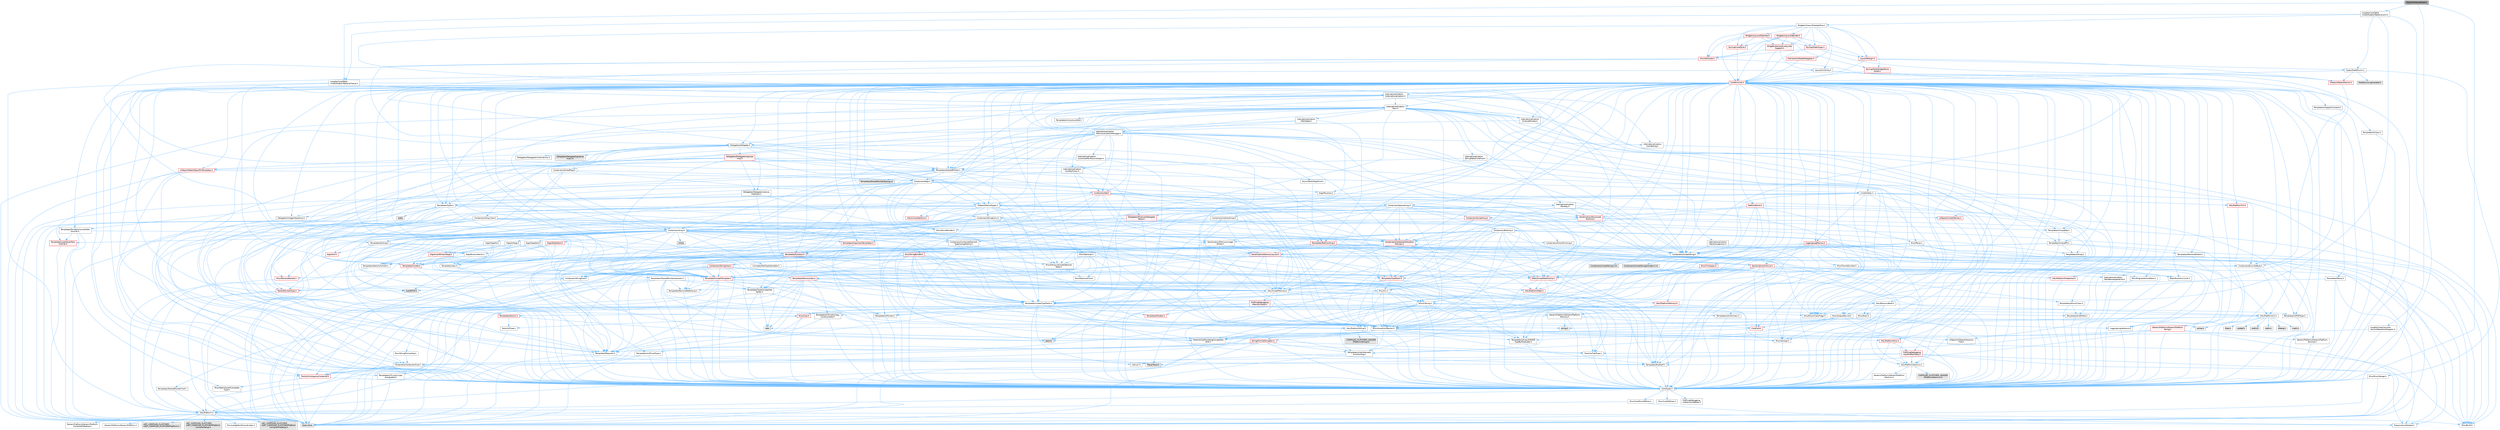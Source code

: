 digraph "TableCellValueSorter.h"
{
 // INTERACTIVE_SVG=YES
 // LATEX_PDF_SIZE
  bgcolor="transparent";
  edge [fontname=Helvetica,fontsize=10,labelfontname=Helvetica,labelfontsize=10];
  node [fontname=Helvetica,fontsize=10,shape=box,height=0.2,width=0.4];
  Node1 [id="Node000001",label="TableCellValueSorter.h",height=0.2,width=0.4,color="gray40", fillcolor="grey60", style="filled", fontcolor="black",tooltip=" "];
  Node1 -> Node2 [id="edge1_Node000001_Node000002",color="steelblue1",style="solid",tooltip=" "];
  Node2 [id="Node000002",label="CoreTypes.h",height=0.2,width=0.4,color="grey40", fillcolor="white", style="filled",URL="$dc/dec/CoreTypes_8h.html",tooltip=" "];
  Node2 -> Node3 [id="edge2_Node000002_Node000003",color="steelblue1",style="solid",tooltip=" "];
  Node3 [id="Node000003",label="HAL/Platform.h",height=0.2,width=0.4,color="grey40", fillcolor="white", style="filled",URL="$d9/dd0/Platform_8h.html",tooltip=" "];
  Node3 -> Node4 [id="edge3_Node000003_Node000004",color="steelblue1",style="solid",tooltip=" "];
  Node4 [id="Node000004",label="Misc/Build.h",height=0.2,width=0.4,color="grey40", fillcolor="white", style="filled",URL="$d3/dbb/Build_8h.html",tooltip=" "];
  Node3 -> Node5 [id="edge4_Node000003_Node000005",color="steelblue1",style="solid",tooltip=" "];
  Node5 [id="Node000005",label="Misc/LargeWorldCoordinates.h",height=0.2,width=0.4,color="grey40", fillcolor="white", style="filled",URL="$d2/dcb/LargeWorldCoordinates_8h.html",tooltip=" "];
  Node3 -> Node6 [id="edge5_Node000003_Node000006",color="steelblue1",style="solid",tooltip=" "];
  Node6 [id="Node000006",label="type_traits",height=0.2,width=0.4,color="grey60", fillcolor="#E0E0E0", style="filled",tooltip=" "];
  Node3 -> Node7 [id="edge6_Node000003_Node000007",color="steelblue1",style="solid",tooltip=" "];
  Node7 [id="Node000007",label="PreprocessorHelpers.h",height=0.2,width=0.4,color="grey40", fillcolor="white", style="filled",URL="$db/ddb/PreprocessorHelpers_8h.html",tooltip=" "];
  Node3 -> Node8 [id="edge7_Node000003_Node000008",color="steelblue1",style="solid",tooltip=" "];
  Node8 [id="Node000008",label="UBT_COMPILED_PLATFORM\l/UBT_COMPILED_PLATFORMPlatform\lCompilerPreSetup.h",height=0.2,width=0.4,color="grey60", fillcolor="#E0E0E0", style="filled",tooltip=" "];
  Node3 -> Node9 [id="edge8_Node000003_Node000009",color="steelblue1",style="solid",tooltip=" "];
  Node9 [id="Node000009",label="GenericPlatform/GenericPlatform\lCompilerPreSetup.h",height=0.2,width=0.4,color="grey40", fillcolor="white", style="filled",URL="$d9/dc8/GenericPlatformCompilerPreSetup_8h.html",tooltip=" "];
  Node3 -> Node10 [id="edge9_Node000003_Node000010",color="steelblue1",style="solid",tooltip=" "];
  Node10 [id="Node000010",label="GenericPlatform/GenericPlatform.h",height=0.2,width=0.4,color="grey40", fillcolor="white", style="filled",URL="$d6/d84/GenericPlatform_8h.html",tooltip=" "];
  Node3 -> Node11 [id="edge10_Node000003_Node000011",color="steelblue1",style="solid",tooltip=" "];
  Node11 [id="Node000011",label="UBT_COMPILED_PLATFORM\l/UBT_COMPILED_PLATFORMPlatform.h",height=0.2,width=0.4,color="grey60", fillcolor="#E0E0E0", style="filled",tooltip=" "];
  Node3 -> Node12 [id="edge11_Node000003_Node000012",color="steelblue1",style="solid",tooltip=" "];
  Node12 [id="Node000012",label="UBT_COMPILED_PLATFORM\l/UBT_COMPILED_PLATFORMPlatform\lCompilerSetup.h",height=0.2,width=0.4,color="grey60", fillcolor="#E0E0E0", style="filled",tooltip=" "];
  Node2 -> Node13 [id="edge12_Node000002_Node000013",color="steelblue1",style="solid",tooltip=" "];
  Node13 [id="Node000013",label="ProfilingDebugging\l/UMemoryDefines.h",height=0.2,width=0.4,color="grey40", fillcolor="white", style="filled",URL="$d2/da2/UMemoryDefines_8h.html",tooltip=" "];
  Node2 -> Node14 [id="edge13_Node000002_Node000014",color="steelblue1",style="solid",tooltip=" "];
  Node14 [id="Node000014",label="Misc/CoreMiscDefines.h",height=0.2,width=0.4,color="grey40", fillcolor="white", style="filled",URL="$da/d38/CoreMiscDefines_8h.html",tooltip=" "];
  Node14 -> Node3 [id="edge14_Node000014_Node000003",color="steelblue1",style="solid",tooltip=" "];
  Node14 -> Node7 [id="edge15_Node000014_Node000007",color="steelblue1",style="solid",tooltip=" "];
  Node2 -> Node15 [id="edge16_Node000002_Node000015",color="steelblue1",style="solid",tooltip=" "];
  Node15 [id="Node000015",label="Misc/CoreDefines.h",height=0.2,width=0.4,color="grey40", fillcolor="white", style="filled",URL="$d3/dd2/CoreDefines_8h.html",tooltip=" "];
  Node1 -> Node16 [id="edge17_Node000001_Node000016",color="steelblue1",style="solid",tooltip=" "];
  Node16 [id="Node000016",label="InsightsCore/Common\l/AsyncOperationProgress.h",height=0.2,width=0.4,color="grey40", fillcolor="white", style="filled",URL="$d9/d86/AsyncOperationProgress_8h.html",tooltip=" "];
  Node16 -> Node2 [id="edge18_Node000016_Node000002",color="steelblue1",style="solid",tooltip=" "];
  Node16 -> Node17 [id="edge19_Node000016_Node000017",color="steelblue1",style="solid",tooltip=" "];
  Node17 [id="Node000017",label="atomic",height=0.2,width=0.4,color="grey60", fillcolor="#E0E0E0", style="filled",tooltip=" "];
  Node1 -> Node18 [id="edge20_Node000001_Node000018",color="steelblue1",style="solid",tooltip=" "];
  Node18 [id="Node000018",label="InsightsCore/Table\l/ViewModels/TableCellValue.h",height=0.2,width=0.4,color="grey40", fillcolor="white", style="filled",URL="$df/dca/TableCellValue_8h.html",tooltip=" "];
  Node18 -> Node2 [id="edge21_Node000018_Node000002",color="steelblue1",style="solid",tooltip=" "];
  Node18 -> Node19 [id="edge22_Node000018_Node000019",color="steelblue1",style="solid",tooltip=" "];
  Node19 [id="Node000019",label="Internationalization\l/Internationalization.h",height=0.2,width=0.4,color="grey40", fillcolor="white", style="filled",URL="$da/de4/Internationalization_8h.html",tooltip=" "];
  Node19 -> Node20 [id="edge23_Node000019_Node000020",color="steelblue1",style="solid",tooltip=" "];
  Node20 [id="Node000020",label="Containers/Array.h",height=0.2,width=0.4,color="grey40", fillcolor="white", style="filled",URL="$df/dd0/Array_8h.html",tooltip=" "];
  Node20 -> Node2 [id="edge24_Node000020_Node000002",color="steelblue1",style="solid",tooltip=" "];
  Node20 -> Node21 [id="edge25_Node000020_Node000021",color="steelblue1",style="solid",tooltip=" "];
  Node21 [id="Node000021",label="Misc/AssertionMacros.h",height=0.2,width=0.4,color="grey40", fillcolor="white", style="filled",URL="$d0/dfa/AssertionMacros_8h.html",tooltip=" "];
  Node21 -> Node2 [id="edge26_Node000021_Node000002",color="steelblue1",style="solid",tooltip=" "];
  Node21 -> Node3 [id="edge27_Node000021_Node000003",color="steelblue1",style="solid",tooltip=" "];
  Node21 -> Node22 [id="edge28_Node000021_Node000022",color="steelblue1",style="solid",tooltip=" "];
  Node22 [id="Node000022",label="HAL/PlatformMisc.h",height=0.2,width=0.4,color="red", fillcolor="#FFF0F0", style="filled",URL="$d0/df5/PlatformMisc_8h.html",tooltip=" "];
  Node22 -> Node2 [id="edge29_Node000022_Node000002",color="steelblue1",style="solid",tooltip=" "];
  Node22 -> Node50 [id="edge30_Node000022_Node000050",color="steelblue1",style="solid",tooltip=" "];
  Node50 [id="Node000050",label="ProfilingDebugging\l/CpuProfilerTrace.h",height=0.2,width=0.4,color="red", fillcolor="#FFF0F0", style="filled",URL="$da/dcb/CpuProfilerTrace_8h.html",tooltip=" "];
  Node50 -> Node2 [id="edge31_Node000050_Node000002",color="steelblue1",style="solid",tooltip=" "];
  Node50 -> Node30 [id="edge32_Node000050_Node000030",color="steelblue1",style="solid",tooltip=" "];
  Node30 [id="Node000030",label="Containers/ContainersFwd.h",height=0.2,width=0.4,color="grey40", fillcolor="white", style="filled",URL="$d4/d0a/ContainersFwd_8h.html",tooltip=" "];
  Node30 -> Node3 [id="edge33_Node000030_Node000003",color="steelblue1",style="solid",tooltip=" "];
  Node30 -> Node2 [id="edge34_Node000030_Node000002",color="steelblue1",style="solid",tooltip=" "];
  Node30 -> Node27 [id="edge35_Node000030_Node000027",color="steelblue1",style="solid",tooltip=" "];
  Node27 [id="Node000027",label="Traits/IsContiguousContainer.h",height=0.2,width=0.4,color="red", fillcolor="#FFF0F0", style="filled",URL="$d5/d3c/IsContiguousContainer_8h.html",tooltip=" "];
  Node27 -> Node2 [id="edge36_Node000027_Node000002",color="steelblue1",style="solid",tooltip=" "];
  Node27 -> Node28 [id="edge37_Node000027_Node000028",color="steelblue1",style="solid",tooltip=" "];
  Node28 [id="Node000028",label="Misc/StaticAssertComplete\lType.h",height=0.2,width=0.4,color="grey40", fillcolor="white", style="filled",URL="$d5/d4e/StaticAssertCompleteType_8h.html",tooltip=" "];
  Node50 -> Node51 [id="edge38_Node000050_Node000051",color="steelblue1",style="solid",tooltip=" "];
  Node51 [id="Node000051",label="HAL/PlatformAtomics.h",height=0.2,width=0.4,color="grey40", fillcolor="white", style="filled",URL="$d3/d36/PlatformAtomics_8h.html",tooltip=" "];
  Node51 -> Node2 [id="edge39_Node000051_Node000002",color="steelblue1",style="solid",tooltip=" "];
  Node51 -> Node52 [id="edge40_Node000051_Node000052",color="steelblue1",style="solid",tooltip=" "];
  Node52 [id="Node000052",label="GenericPlatform/GenericPlatform\lAtomics.h",height=0.2,width=0.4,color="grey40", fillcolor="white", style="filled",URL="$da/d72/GenericPlatformAtomics_8h.html",tooltip=" "];
  Node52 -> Node2 [id="edge41_Node000052_Node000002",color="steelblue1",style="solid",tooltip=" "];
  Node51 -> Node53 [id="edge42_Node000051_Node000053",color="steelblue1",style="solid",tooltip=" "];
  Node53 [id="Node000053",label="COMPILED_PLATFORM_HEADER\l(PlatformAtomics.h)",height=0.2,width=0.4,color="grey60", fillcolor="#E0E0E0", style="filled",tooltip=" "];
  Node50 -> Node7 [id="edge43_Node000050_Node000007",color="steelblue1",style="solid",tooltip=" "];
  Node50 -> Node4 [id="edge44_Node000050_Node000004",color="steelblue1",style="solid",tooltip=" "];
  Node50 -> Node57 [id="edge45_Node000050_Node000057",color="steelblue1",style="solid",tooltip=" "];
  Node57 [id="Node000057",label="Trace/Trace.h",height=0.2,width=0.4,color="grey60", fillcolor="#E0E0E0", style="filled",tooltip=" "];
  Node21 -> Node7 [id="edge46_Node000021_Node000007",color="steelblue1",style="solid",tooltip=" "];
  Node21 -> Node58 [id="edge47_Node000021_Node000058",color="steelblue1",style="solid",tooltip=" "];
  Node58 [id="Node000058",label="Templates/EnableIf.h",height=0.2,width=0.4,color="grey40", fillcolor="white", style="filled",URL="$d7/d60/EnableIf_8h.html",tooltip=" "];
  Node58 -> Node2 [id="edge48_Node000058_Node000002",color="steelblue1",style="solid",tooltip=" "];
  Node21 -> Node59 [id="edge49_Node000021_Node000059",color="steelblue1",style="solid",tooltip=" "];
  Node59 [id="Node000059",label="Templates/IsArrayOrRefOf\lTypeByPredicate.h",height=0.2,width=0.4,color="grey40", fillcolor="white", style="filled",URL="$d6/da1/IsArrayOrRefOfTypeByPredicate_8h.html",tooltip=" "];
  Node59 -> Node2 [id="edge50_Node000059_Node000002",color="steelblue1",style="solid",tooltip=" "];
  Node21 -> Node60 [id="edge51_Node000021_Node000060",color="steelblue1",style="solid",tooltip=" "];
  Node60 [id="Node000060",label="Templates/IsValidVariadic\lFunctionArg.h",height=0.2,width=0.4,color="grey40", fillcolor="white", style="filled",URL="$d0/dc8/IsValidVariadicFunctionArg_8h.html",tooltip=" "];
  Node60 -> Node2 [id="edge52_Node000060_Node000002",color="steelblue1",style="solid",tooltip=" "];
  Node60 -> Node61 [id="edge53_Node000060_Node000061",color="steelblue1",style="solid",tooltip=" "];
  Node61 [id="Node000061",label="IsEnum.h",height=0.2,width=0.4,color="grey40", fillcolor="white", style="filled",URL="$d4/de5/IsEnum_8h.html",tooltip=" "];
  Node60 -> Node6 [id="edge54_Node000060_Node000006",color="steelblue1",style="solid",tooltip=" "];
  Node21 -> Node62 [id="edge55_Node000021_Node000062",color="steelblue1",style="solid",tooltip=" "];
  Node62 [id="Node000062",label="Traits/IsCharEncodingCompatible\lWith.h",height=0.2,width=0.4,color="grey40", fillcolor="white", style="filled",URL="$df/dd1/IsCharEncodingCompatibleWith_8h.html",tooltip=" "];
  Node62 -> Node6 [id="edge56_Node000062_Node000006",color="steelblue1",style="solid",tooltip=" "];
  Node62 -> Node63 [id="edge57_Node000062_Node000063",color="steelblue1",style="solid",tooltip=" "];
  Node63 [id="Node000063",label="Traits/IsCharType.h",height=0.2,width=0.4,color="grey40", fillcolor="white", style="filled",URL="$db/d51/IsCharType_8h.html",tooltip=" "];
  Node63 -> Node2 [id="edge58_Node000063_Node000002",color="steelblue1",style="solid",tooltip=" "];
  Node21 -> Node64 [id="edge59_Node000021_Node000064",color="steelblue1",style="solid",tooltip=" "];
  Node64 [id="Node000064",label="Misc/VarArgs.h",height=0.2,width=0.4,color="grey40", fillcolor="white", style="filled",URL="$d5/d6f/VarArgs_8h.html",tooltip=" "];
  Node64 -> Node2 [id="edge60_Node000064_Node000002",color="steelblue1",style="solid",tooltip=" "];
  Node21 -> Node65 [id="edge61_Node000021_Node000065",color="steelblue1",style="solid",tooltip=" "];
  Node65 [id="Node000065",label="String/FormatStringSan.h",height=0.2,width=0.4,color="red", fillcolor="#FFF0F0", style="filled",URL="$d3/d8b/FormatStringSan_8h.html",tooltip=" "];
  Node65 -> Node6 [id="edge62_Node000065_Node000006",color="steelblue1",style="solid",tooltip=" "];
  Node65 -> Node2 [id="edge63_Node000065_Node000002",color="steelblue1",style="solid",tooltip=" "];
  Node65 -> Node66 [id="edge64_Node000065_Node000066",color="steelblue1",style="solid",tooltip=" "];
  Node66 [id="Node000066",label="Templates/Requires.h",height=0.2,width=0.4,color="grey40", fillcolor="white", style="filled",URL="$dc/d96/Requires_8h.html",tooltip=" "];
  Node66 -> Node58 [id="edge65_Node000066_Node000058",color="steelblue1",style="solid",tooltip=" "];
  Node66 -> Node6 [id="edge66_Node000066_Node000006",color="steelblue1",style="solid",tooltip=" "];
  Node65 -> Node60 [id="edge67_Node000065_Node000060",color="steelblue1",style="solid",tooltip=" "];
  Node65 -> Node63 [id="edge68_Node000065_Node000063",color="steelblue1",style="solid",tooltip=" "];
  Node65 -> Node30 [id="edge69_Node000065_Node000030",color="steelblue1",style="solid",tooltip=" "];
  Node21 -> Node17 [id="edge70_Node000021_Node000017",color="steelblue1",style="solid",tooltip=" "];
  Node20 -> Node71 [id="edge71_Node000020_Node000071",color="steelblue1",style="solid",tooltip=" "];
  Node71 [id="Node000071",label="Misc/IntrusiveUnsetOptional\lState.h",height=0.2,width=0.4,color="grey40", fillcolor="white", style="filled",URL="$d2/d0a/IntrusiveUnsetOptionalState_8h.html",tooltip=" "];
  Node71 -> Node72 [id="edge72_Node000071_Node000072",color="steelblue1",style="solid",tooltip=" "];
  Node72 [id="Node000072",label="Misc/OptionalFwd.h",height=0.2,width=0.4,color="grey40", fillcolor="white", style="filled",URL="$dc/d50/OptionalFwd_8h.html",tooltip=" "];
  Node20 -> Node73 [id="edge73_Node000020_Node000073",color="steelblue1",style="solid",tooltip=" "];
  Node73 [id="Node000073",label="Misc/ReverseIterate.h",height=0.2,width=0.4,color="red", fillcolor="#FFF0F0", style="filled",URL="$db/de3/ReverseIterate_8h.html",tooltip=" "];
  Node73 -> Node3 [id="edge74_Node000073_Node000003",color="steelblue1",style="solid",tooltip=" "];
  Node20 -> Node75 [id="edge75_Node000020_Node000075",color="steelblue1",style="solid",tooltip=" "];
  Node75 [id="Node000075",label="HAL/UnrealMemory.h",height=0.2,width=0.4,color="grey40", fillcolor="white", style="filled",URL="$d9/d96/UnrealMemory_8h.html",tooltip=" "];
  Node75 -> Node2 [id="edge76_Node000075_Node000002",color="steelblue1",style="solid",tooltip=" "];
  Node75 -> Node76 [id="edge77_Node000075_Node000076",color="steelblue1",style="solid",tooltip=" "];
  Node76 [id="Node000076",label="GenericPlatform/GenericPlatform\lMemory.h",height=0.2,width=0.4,color="grey40", fillcolor="white", style="filled",URL="$dd/d22/GenericPlatformMemory_8h.html",tooltip=" "];
  Node76 -> Node29 [id="edge78_Node000076_Node000029",color="steelblue1",style="solid",tooltip=" "];
  Node29 [id="Node000029",label="CoreFwd.h",height=0.2,width=0.4,color="red", fillcolor="#FFF0F0", style="filled",URL="$d1/d1e/CoreFwd_8h.html",tooltip=" "];
  Node29 -> Node2 [id="edge79_Node000029_Node000002",color="steelblue1",style="solid",tooltip=" "];
  Node29 -> Node30 [id="edge80_Node000029_Node000030",color="steelblue1",style="solid",tooltip=" "];
  Node29 -> Node32 [id="edge81_Node000029_Node000032",color="steelblue1",style="solid",tooltip=" "];
  Node32 [id="Node000032",label="UObject/UObjectHierarchy\lFwd.h",height=0.2,width=0.4,color="grey40", fillcolor="white", style="filled",URL="$d3/d13/UObjectHierarchyFwd_8h.html",tooltip=" "];
  Node76 -> Node2 [id="edge82_Node000076_Node000002",color="steelblue1",style="solid",tooltip=" "];
  Node76 -> Node77 [id="edge83_Node000076_Node000077",color="steelblue1",style="solid",tooltip=" "];
  Node77 [id="Node000077",label="HAL/PlatformString.h",height=0.2,width=0.4,color="grey40", fillcolor="white", style="filled",URL="$db/db5/PlatformString_8h.html",tooltip=" "];
  Node77 -> Node2 [id="edge84_Node000077_Node000002",color="steelblue1",style="solid",tooltip=" "];
  Node77 -> Node78 [id="edge85_Node000077_Node000078",color="steelblue1",style="solid",tooltip=" "];
  Node78 [id="Node000078",label="COMPILED_PLATFORM_HEADER\l(PlatformString.h)",height=0.2,width=0.4,color="grey60", fillcolor="#E0E0E0", style="filled",tooltip=" "];
  Node76 -> Node43 [id="edge86_Node000076_Node000043",color="steelblue1",style="solid",tooltip=" "];
  Node43 [id="Node000043",label="string.h",height=0.2,width=0.4,color="grey60", fillcolor="#E0E0E0", style="filled",tooltip=" "];
  Node76 -> Node36 [id="edge87_Node000076_Node000036",color="steelblue1",style="solid",tooltip=" "];
  Node36 [id="Node000036",label="wchar.h",height=0.2,width=0.4,color="grey60", fillcolor="#E0E0E0", style="filled",tooltip=" "];
  Node75 -> Node79 [id="edge88_Node000075_Node000079",color="steelblue1",style="solid",tooltip=" "];
  Node79 [id="Node000079",label="HAL/MemoryBase.h",height=0.2,width=0.4,color="grey40", fillcolor="white", style="filled",URL="$d6/d9f/MemoryBase_8h.html",tooltip=" "];
  Node79 -> Node2 [id="edge89_Node000079_Node000002",color="steelblue1",style="solid",tooltip=" "];
  Node79 -> Node51 [id="edge90_Node000079_Node000051",color="steelblue1",style="solid",tooltip=" "];
  Node79 -> Node34 [id="edge91_Node000079_Node000034",color="steelblue1",style="solid",tooltip=" "];
  Node34 [id="Node000034",label="HAL/PlatformCrt.h",height=0.2,width=0.4,color="grey40", fillcolor="white", style="filled",URL="$d8/d75/PlatformCrt_8h.html",tooltip=" "];
  Node34 -> Node35 [id="edge92_Node000034_Node000035",color="steelblue1",style="solid",tooltip=" "];
  Node35 [id="Node000035",label="new",height=0.2,width=0.4,color="grey60", fillcolor="#E0E0E0", style="filled",tooltip=" "];
  Node34 -> Node36 [id="edge93_Node000034_Node000036",color="steelblue1",style="solid",tooltip=" "];
  Node34 -> Node37 [id="edge94_Node000034_Node000037",color="steelblue1",style="solid",tooltip=" "];
  Node37 [id="Node000037",label="stddef.h",height=0.2,width=0.4,color="grey60", fillcolor="#E0E0E0", style="filled",tooltip=" "];
  Node34 -> Node38 [id="edge95_Node000034_Node000038",color="steelblue1",style="solid",tooltip=" "];
  Node38 [id="Node000038",label="stdlib.h",height=0.2,width=0.4,color="grey60", fillcolor="#E0E0E0", style="filled",tooltip=" "];
  Node34 -> Node39 [id="edge96_Node000034_Node000039",color="steelblue1",style="solid",tooltip=" "];
  Node39 [id="Node000039",label="stdio.h",height=0.2,width=0.4,color="grey60", fillcolor="#E0E0E0", style="filled",tooltip=" "];
  Node34 -> Node40 [id="edge97_Node000034_Node000040",color="steelblue1",style="solid",tooltip=" "];
  Node40 [id="Node000040",label="stdarg.h",height=0.2,width=0.4,color="grey60", fillcolor="#E0E0E0", style="filled",tooltip=" "];
  Node34 -> Node41 [id="edge98_Node000034_Node000041",color="steelblue1",style="solid",tooltip=" "];
  Node41 [id="Node000041",label="math.h",height=0.2,width=0.4,color="grey60", fillcolor="#E0E0E0", style="filled",tooltip=" "];
  Node34 -> Node42 [id="edge99_Node000034_Node000042",color="steelblue1",style="solid",tooltip=" "];
  Node42 [id="Node000042",label="float.h",height=0.2,width=0.4,color="grey60", fillcolor="#E0E0E0", style="filled",tooltip=" "];
  Node34 -> Node43 [id="edge100_Node000034_Node000043",color="steelblue1",style="solid",tooltip=" "];
  Node79 -> Node80 [id="edge101_Node000079_Node000080",color="steelblue1",style="solid",tooltip=" "];
  Node80 [id="Node000080",label="Misc/Exec.h",height=0.2,width=0.4,color="grey40", fillcolor="white", style="filled",URL="$de/ddb/Exec_8h.html",tooltip=" "];
  Node80 -> Node2 [id="edge102_Node000080_Node000002",color="steelblue1",style="solid",tooltip=" "];
  Node80 -> Node21 [id="edge103_Node000080_Node000021",color="steelblue1",style="solid",tooltip=" "];
  Node79 -> Node81 [id="edge104_Node000079_Node000081",color="steelblue1",style="solid",tooltip=" "];
  Node81 [id="Node000081",label="Misc/OutputDevice.h",height=0.2,width=0.4,color="grey40", fillcolor="white", style="filled",URL="$d7/d32/OutputDevice_8h.html",tooltip=" "];
  Node81 -> Node29 [id="edge105_Node000081_Node000029",color="steelblue1",style="solid",tooltip=" "];
  Node81 -> Node2 [id="edge106_Node000081_Node000002",color="steelblue1",style="solid",tooltip=" "];
  Node81 -> Node82 [id="edge107_Node000081_Node000082",color="steelblue1",style="solid",tooltip=" "];
  Node82 [id="Node000082",label="Logging/LogVerbosity.h",height=0.2,width=0.4,color="grey40", fillcolor="white", style="filled",URL="$d2/d8f/LogVerbosity_8h.html",tooltip=" "];
  Node82 -> Node2 [id="edge108_Node000082_Node000002",color="steelblue1",style="solid",tooltip=" "];
  Node81 -> Node64 [id="edge109_Node000081_Node000064",color="steelblue1",style="solid",tooltip=" "];
  Node81 -> Node59 [id="edge110_Node000081_Node000059",color="steelblue1",style="solid",tooltip=" "];
  Node81 -> Node60 [id="edge111_Node000081_Node000060",color="steelblue1",style="solid",tooltip=" "];
  Node81 -> Node62 [id="edge112_Node000081_Node000062",color="steelblue1",style="solid",tooltip=" "];
  Node79 -> Node83 [id="edge113_Node000079_Node000083",color="steelblue1",style="solid",tooltip=" "];
  Node83 [id="Node000083",label="Templates/Atomic.h",height=0.2,width=0.4,color="red", fillcolor="#FFF0F0", style="filled",URL="$d3/d91/Atomic_8h.html",tooltip=" "];
  Node83 -> Node91 [id="edge114_Node000083_Node000091",color="steelblue1",style="solid",tooltip=" "];
  Node91 [id="Node000091",label="Traits/IntType.h",height=0.2,width=0.4,color="grey40", fillcolor="white", style="filled",URL="$d7/deb/IntType_8h.html",tooltip=" "];
  Node91 -> Node3 [id="edge115_Node000091_Node000003",color="steelblue1",style="solid",tooltip=" "];
  Node83 -> Node17 [id="edge116_Node000083_Node000017",color="steelblue1",style="solid",tooltip=" "];
  Node75 -> Node92 [id="edge117_Node000075_Node000092",color="steelblue1",style="solid",tooltip=" "];
  Node92 [id="Node000092",label="HAL/PlatformMemory.h",height=0.2,width=0.4,color="red", fillcolor="#FFF0F0", style="filled",URL="$de/d68/PlatformMemory_8h.html",tooltip=" "];
  Node92 -> Node2 [id="edge118_Node000092_Node000002",color="steelblue1",style="solid",tooltip=" "];
  Node92 -> Node76 [id="edge119_Node000092_Node000076",color="steelblue1",style="solid",tooltip=" "];
  Node75 -> Node94 [id="edge120_Node000075_Node000094",color="steelblue1",style="solid",tooltip=" "];
  Node94 [id="Node000094",label="ProfilingDebugging\l/MemoryTrace.h",height=0.2,width=0.4,color="red", fillcolor="#FFF0F0", style="filled",URL="$da/dd7/MemoryTrace_8h.html",tooltip=" "];
  Node94 -> Node3 [id="edge121_Node000094_Node000003",color="steelblue1",style="solid",tooltip=" "];
  Node94 -> Node46 [id="edge122_Node000094_Node000046",color="steelblue1",style="solid",tooltip=" "];
  Node46 [id="Node000046",label="Misc/EnumClassFlags.h",height=0.2,width=0.4,color="grey40", fillcolor="white", style="filled",URL="$d8/de7/EnumClassFlags_8h.html",tooltip=" "];
  Node94 -> Node57 [id="edge123_Node000094_Node000057",color="steelblue1",style="solid",tooltip=" "];
  Node75 -> Node95 [id="edge124_Node000075_Node000095",color="steelblue1",style="solid",tooltip=" "];
  Node95 [id="Node000095",label="Templates/IsPointer.h",height=0.2,width=0.4,color="grey40", fillcolor="white", style="filled",URL="$d7/d05/IsPointer_8h.html",tooltip=" "];
  Node95 -> Node2 [id="edge125_Node000095_Node000002",color="steelblue1",style="solid",tooltip=" "];
  Node20 -> Node96 [id="edge126_Node000020_Node000096",color="steelblue1",style="solid",tooltip=" "];
  Node96 [id="Node000096",label="Templates/UnrealTypeTraits.h",height=0.2,width=0.4,color="grey40", fillcolor="white", style="filled",URL="$d2/d2d/UnrealTypeTraits_8h.html",tooltip=" "];
  Node96 -> Node2 [id="edge127_Node000096_Node000002",color="steelblue1",style="solid",tooltip=" "];
  Node96 -> Node95 [id="edge128_Node000096_Node000095",color="steelblue1",style="solid",tooltip=" "];
  Node96 -> Node21 [id="edge129_Node000096_Node000021",color="steelblue1",style="solid",tooltip=" "];
  Node96 -> Node88 [id="edge130_Node000096_Node000088",color="steelblue1",style="solid",tooltip=" "];
  Node88 [id="Node000088",label="Templates/AndOrNot.h",height=0.2,width=0.4,color="grey40", fillcolor="white", style="filled",URL="$db/d0a/AndOrNot_8h.html",tooltip=" "];
  Node88 -> Node2 [id="edge131_Node000088_Node000002",color="steelblue1",style="solid",tooltip=" "];
  Node96 -> Node58 [id="edge132_Node000096_Node000058",color="steelblue1",style="solid",tooltip=" "];
  Node96 -> Node97 [id="edge133_Node000096_Node000097",color="steelblue1",style="solid",tooltip=" "];
  Node97 [id="Node000097",label="Templates/IsArithmetic.h",height=0.2,width=0.4,color="grey40", fillcolor="white", style="filled",URL="$d2/d5d/IsArithmetic_8h.html",tooltip=" "];
  Node97 -> Node2 [id="edge134_Node000097_Node000002",color="steelblue1",style="solid",tooltip=" "];
  Node96 -> Node61 [id="edge135_Node000096_Node000061",color="steelblue1",style="solid",tooltip=" "];
  Node96 -> Node98 [id="edge136_Node000096_Node000098",color="steelblue1",style="solid",tooltip=" "];
  Node98 [id="Node000098",label="Templates/Models.h",height=0.2,width=0.4,color="red", fillcolor="#FFF0F0", style="filled",URL="$d3/d0c/Models_8h.html",tooltip=" "];
  Node96 -> Node99 [id="edge137_Node000096_Node000099",color="steelblue1",style="solid",tooltip=" "];
  Node99 [id="Node000099",label="Templates/IsPODType.h",height=0.2,width=0.4,color="grey40", fillcolor="white", style="filled",URL="$d7/db1/IsPODType_8h.html",tooltip=" "];
  Node99 -> Node2 [id="edge138_Node000099_Node000002",color="steelblue1",style="solid",tooltip=" "];
  Node96 -> Node100 [id="edge139_Node000096_Node000100",color="steelblue1",style="solid",tooltip=" "];
  Node100 [id="Node000100",label="Templates/IsUECoreType.h",height=0.2,width=0.4,color="grey40", fillcolor="white", style="filled",URL="$d1/db8/IsUECoreType_8h.html",tooltip=" "];
  Node100 -> Node2 [id="edge140_Node000100_Node000002",color="steelblue1",style="solid",tooltip=" "];
  Node100 -> Node6 [id="edge141_Node000100_Node000006",color="steelblue1",style="solid",tooltip=" "];
  Node96 -> Node89 [id="edge142_Node000096_Node000089",color="steelblue1",style="solid",tooltip=" "];
  Node89 [id="Node000089",label="Templates/IsTriviallyCopy\lConstructible.h",height=0.2,width=0.4,color="grey40", fillcolor="white", style="filled",URL="$d3/d78/IsTriviallyCopyConstructible_8h.html",tooltip=" "];
  Node89 -> Node2 [id="edge143_Node000089_Node000002",color="steelblue1",style="solid",tooltip=" "];
  Node89 -> Node6 [id="edge144_Node000089_Node000006",color="steelblue1",style="solid",tooltip=" "];
  Node20 -> Node101 [id="edge145_Node000020_Node000101",color="steelblue1",style="solid",tooltip=" "];
  Node101 [id="Node000101",label="Templates/UnrealTemplate.h",height=0.2,width=0.4,color="red", fillcolor="#FFF0F0", style="filled",URL="$d4/d24/UnrealTemplate_8h.html",tooltip=" "];
  Node101 -> Node2 [id="edge146_Node000101_Node000002",color="steelblue1",style="solid",tooltip=" "];
  Node101 -> Node95 [id="edge147_Node000101_Node000095",color="steelblue1",style="solid",tooltip=" "];
  Node101 -> Node75 [id="edge148_Node000101_Node000075",color="steelblue1",style="solid",tooltip=" "];
  Node101 -> Node96 [id="edge149_Node000101_Node000096",color="steelblue1",style="solid",tooltip=" "];
  Node101 -> Node104 [id="edge150_Node000101_Node000104",color="steelblue1",style="solid",tooltip=" "];
  Node104 [id="Node000104",label="Templates/RemoveReference.h",height=0.2,width=0.4,color="grey40", fillcolor="white", style="filled",URL="$da/dbe/RemoveReference_8h.html",tooltip=" "];
  Node104 -> Node2 [id="edge151_Node000104_Node000002",color="steelblue1",style="solid",tooltip=" "];
  Node101 -> Node66 [id="edge152_Node000101_Node000066",color="steelblue1",style="solid",tooltip=" "];
  Node101 -> Node105 [id="edge153_Node000101_Node000105",color="steelblue1",style="solid",tooltip=" "];
  Node105 [id="Node000105",label="Templates/TypeCompatible\lBytes.h",height=0.2,width=0.4,color="grey40", fillcolor="white", style="filled",URL="$df/d0a/TypeCompatibleBytes_8h.html",tooltip=" "];
  Node105 -> Node2 [id="edge154_Node000105_Node000002",color="steelblue1",style="solid",tooltip=" "];
  Node105 -> Node43 [id="edge155_Node000105_Node000043",color="steelblue1",style="solid",tooltip=" "];
  Node105 -> Node35 [id="edge156_Node000105_Node000035",color="steelblue1",style="solid",tooltip=" "];
  Node105 -> Node6 [id="edge157_Node000105_Node000006",color="steelblue1",style="solid",tooltip=" "];
  Node101 -> Node27 [id="edge158_Node000101_Node000027",color="steelblue1",style="solid",tooltip=" "];
  Node101 -> Node6 [id="edge159_Node000101_Node000006",color="steelblue1",style="solid",tooltip=" "];
  Node20 -> Node107 [id="edge160_Node000020_Node000107",color="steelblue1",style="solid",tooltip=" "];
  Node107 [id="Node000107",label="Containers/AllowShrinking.h",height=0.2,width=0.4,color="grey40", fillcolor="white", style="filled",URL="$d7/d1a/AllowShrinking_8h.html",tooltip=" "];
  Node107 -> Node2 [id="edge161_Node000107_Node000002",color="steelblue1",style="solid",tooltip=" "];
  Node20 -> Node108 [id="edge162_Node000020_Node000108",color="steelblue1",style="solid",tooltip=" "];
  Node108 [id="Node000108",label="Containers/ContainerAllocation\lPolicies.h",height=0.2,width=0.4,color="red", fillcolor="#FFF0F0", style="filled",URL="$d7/dff/ContainerAllocationPolicies_8h.html",tooltip=" "];
  Node108 -> Node2 [id="edge163_Node000108_Node000002",color="steelblue1",style="solid",tooltip=" "];
  Node108 -> Node108 [id="edge164_Node000108_Node000108",color="steelblue1",style="solid",tooltip=" "];
  Node108 -> Node110 [id="edge165_Node000108_Node000110",color="steelblue1",style="solid",tooltip=" "];
  Node110 [id="Node000110",label="HAL/PlatformMath.h",height=0.2,width=0.4,color="red", fillcolor="#FFF0F0", style="filled",URL="$dc/d53/PlatformMath_8h.html",tooltip=" "];
  Node110 -> Node2 [id="edge166_Node000110_Node000002",color="steelblue1",style="solid",tooltip=" "];
  Node108 -> Node75 [id="edge167_Node000108_Node000075",color="steelblue1",style="solid",tooltip=" "];
  Node108 -> Node44 [id="edge168_Node000108_Node000044",color="steelblue1",style="solid",tooltip=" "];
  Node44 [id="Node000044",label="Math/NumericLimits.h",height=0.2,width=0.4,color="grey40", fillcolor="white", style="filled",URL="$df/d1b/NumericLimits_8h.html",tooltip=" "];
  Node44 -> Node2 [id="edge169_Node000044_Node000002",color="steelblue1",style="solid",tooltip=" "];
  Node108 -> Node21 [id="edge170_Node000108_Node000021",color="steelblue1",style="solid",tooltip=" "];
  Node108 -> Node119 [id="edge171_Node000108_Node000119",color="steelblue1",style="solid",tooltip=" "];
  Node119 [id="Node000119",label="Templates/MemoryOps.h",height=0.2,width=0.4,color="red", fillcolor="#FFF0F0", style="filled",URL="$db/dea/MemoryOps_8h.html",tooltip=" "];
  Node119 -> Node2 [id="edge172_Node000119_Node000002",color="steelblue1",style="solid",tooltip=" "];
  Node119 -> Node75 [id="edge173_Node000119_Node000075",color="steelblue1",style="solid",tooltip=" "];
  Node119 -> Node90 [id="edge174_Node000119_Node000090",color="steelblue1",style="solid",tooltip=" "];
  Node90 [id="Node000090",label="Templates/IsTriviallyCopy\lAssignable.h",height=0.2,width=0.4,color="grey40", fillcolor="white", style="filled",URL="$d2/df2/IsTriviallyCopyAssignable_8h.html",tooltip=" "];
  Node90 -> Node2 [id="edge175_Node000090_Node000002",color="steelblue1",style="solid",tooltip=" "];
  Node90 -> Node6 [id="edge176_Node000090_Node000006",color="steelblue1",style="solid",tooltip=" "];
  Node119 -> Node89 [id="edge177_Node000119_Node000089",color="steelblue1",style="solid",tooltip=" "];
  Node119 -> Node66 [id="edge178_Node000119_Node000066",color="steelblue1",style="solid",tooltip=" "];
  Node119 -> Node96 [id="edge179_Node000119_Node000096",color="steelblue1",style="solid",tooltip=" "];
  Node119 -> Node35 [id="edge180_Node000119_Node000035",color="steelblue1",style="solid",tooltip=" "];
  Node119 -> Node6 [id="edge181_Node000119_Node000006",color="steelblue1",style="solid",tooltip=" "];
  Node108 -> Node105 [id="edge182_Node000108_Node000105",color="steelblue1",style="solid",tooltip=" "];
  Node108 -> Node6 [id="edge183_Node000108_Node000006",color="steelblue1",style="solid",tooltip=" "];
  Node20 -> Node120 [id="edge184_Node000020_Node000120",color="steelblue1",style="solid",tooltip=" "];
  Node120 [id="Node000120",label="Containers/ContainerElement\lTypeCompatibility.h",height=0.2,width=0.4,color="grey40", fillcolor="white", style="filled",URL="$df/ddf/ContainerElementTypeCompatibility_8h.html",tooltip=" "];
  Node120 -> Node2 [id="edge185_Node000120_Node000002",color="steelblue1",style="solid",tooltip=" "];
  Node120 -> Node96 [id="edge186_Node000120_Node000096",color="steelblue1",style="solid",tooltip=" "];
  Node20 -> Node121 [id="edge187_Node000020_Node000121",color="steelblue1",style="solid",tooltip=" "];
  Node121 [id="Node000121",label="Serialization/Archive.h",height=0.2,width=0.4,color="red", fillcolor="#FFF0F0", style="filled",URL="$d7/d3b/Archive_8h.html",tooltip=" "];
  Node121 -> Node29 [id="edge188_Node000121_Node000029",color="steelblue1",style="solid",tooltip=" "];
  Node121 -> Node2 [id="edge189_Node000121_Node000002",color="steelblue1",style="solid",tooltip=" "];
  Node121 -> Node122 [id="edge190_Node000121_Node000122",color="steelblue1",style="solid",tooltip=" "];
  Node122 [id="Node000122",label="HAL/PlatformProperties.h",height=0.2,width=0.4,color="red", fillcolor="#FFF0F0", style="filled",URL="$d9/db0/PlatformProperties_8h.html",tooltip=" "];
  Node122 -> Node2 [id="edge191_Node000122_Node000002",color="steelblue1",style="solid",tooltip=" "];
  Node121 -> Node125 [id="edge192_Node000121_Node000125",color="steelblue1",style="solid",tooltip=" "];
  Node125 [id="Node000125",label="Internationalization\l/TextNamespaceFwd.h",height=0.2,width=0.4,color="grey40", fillcolor="white", style="filled",URL="$d8/d97/TextNamespaceFwd_8h.html",tooltip=" "];
  Node125 -> Node2 [id="edge193_Node000125_Node000002",color="steelblue1",style="solid",tooltip=" "];
  Node121 -> Node21 [id="edge194_Node000121_Node000021",color="steelblue1",style="solid",tooltip=" "];
  Node121 -> Node4 [id="edge195_Node000121_Node000004",color="steelblue1",style="solid",tooltip=" "];
  Node121 -> Node126 [id="edge196_Node000121_Node000126",color="steelblue1",style="solid",tooltip=" "];
  Node126 [id="Node000126",label="Misc/EngineVersionBase.h",height=0.2,width=0.4,color="grey40", fillcolor="white", style="filled",URL="$d5/d2b/EngineVersionBase_8h.html",tooltip=" "];
  Node126 -> Node2 [id="edge197_Node000126_Node000002",color="steelblue1",style="solid",tooltip=" "];
  Node121 -> Node64 [id="edge198_Node000121_Node000064",color="steelblue1",style="solid",tooltip=" "];
  Node121 -> Node58 [id="edge199_Node000121_Node000058",color="steelblue1",style="solid",tooltip=" "];
  Node121 -> Node59 [id="edge200_Node000121_Node000059",color="steelblue1",style="solid",tooltip=" "];
  Node121 -> Node129 [id="edge201_Node000121_Node000129",color="steelblue1",style="solid",tooltip=" "];
  Node129 [id="Node000129",label="Templates/IsEnumClass.h",height=0.2,width=0.4,color="grey40", fillcolor="white", style="filled",URL="$d7/d15/IsEnumClass_8h.html",tooltip=" "];
  Node129 -> Node2 [id="edge202_Node000129_Node000002",color="steelblue1",style="solid",tooltip=" "];
  Node129 -> Node88 [id="edge203_Node000129_Node000088",color="steelblue1",style="solid",tooltip=" "];
  Node121 -> Node60 [id="edge204_Node000121_Node000060",color="steelblue1",style="solid",tooltip=" "];
  Node121 -> Node101 [id="edge205_Node000121_Node000101",color="steelblue1",style="solid",tooltip=" "];
  Node121 -> Node62 [id="edge206_Node000121_Node000062",color="steelblue1",style="solid",tooltip=" "];
  Node20 -> Node131 [id="edge207_Node000020_Node000131",color="steelblue1",style="solid",tooltip=" "];
  Node131 [id="Node000131",label="Serialization/MemoryImage\lWriter.h",height=0.2,width=0.4,color="grey40", fillcolor="white", style="filled",URL="$d0/d08/MemoryImageWriter_8h.html",tooltip=" "];
  Node131 -> Node2 [id="edge208_Node000131_Node000002",color="steelblue1",style="solid",tooltip=" "];
  Node131 -> Node132 [id="edge209_Node000131_Node000132",color="steelblue1",style="solid",tooltip=" "];
  Node132 [id="Node000132",label="Serialization/MemoryLayout.h",height=0.2,width=0.4,color="red", fillcolor="#FFF0F0", style="filled",URL="$d7/d66/MemoryLayout_8h.html",tooltip=" "];
  Node132 -> Node135 [id="edge210_Node000132_Node000135",color="steelblue1",style="solid",tooltip=" "];
  Node135 [id="Node000135",label="Containers/EnumAsByte.h",height=0.2,width=0.4,color="grey40", fillcolor="white", style="filled",URL="$d6/d9a/EnumAsByte_8h.html",tooltip=" "];
  Node135 -> Node2 [id="edge211_Node000135_Node000002",color="steelblue1",style="solid",tooltip=" "];
  Node135 -> Node99 [id="edge212_Node000135_Node000099",color="steelblue1",style="solid",tooltip=" "];
  Node135 -> Node136 [id="edge213_Node000135_Node000136",color="steelblue1",style="solid",tooltip=" "];
  Node136 [id="Node000136",label="Templates/TypeHash.h",height=0.2,width=0.4,color="red", fillcolor="#FFF0F0", style="filled",URL="$d1/d62/TypeHash_8h.html",tooltip=" "];
  Node136 -> Node2 [id="edge214_Node000136_Node000002",color="steelblue1",style="solid",tooltip=" "];
  Node136 -> Node66 [id="edge215_Node000136_Node000066",color="steelblue1",style="solid",tooltip=" "];
  Node136 -> Node137 [id="edge216_Node000136_Node000137",color="steelblue1",style="solid",tooltip=" "];
  Node137 [id="Node000137",label="Misc/Crc.h",height=0.2,width=0.4,color="grey40", fillcolor="white", style="filled",URL="$d4/dd2/Crc_8h.html",tooltip=" "];
  Node137 -> Node2 [id="edge217_Node000137_Node000002",color="steelblue1",style="solid",tooltip=" "];
  Node137 -> Node77 [id="edge218_Node000137_Node000077",color="steelblue1",style="solid",tooltip=" "];
  Node137 -> Node21 [id="edge219_Node000137_Node000021",color="steelblue1",style="solid",tooltip=" "];
  Node137 -> Node138 [id="edge220_Node000137_Node000138",color="steelblue1",style="solid",tooltip=" "];
  Node138 [id="Node000138",label="Misc/CString.h",height=0.2,width=0.4,color="grey40", fillcolor="white", style="filled",URL="$d2/d49/CString_8h.html",tooltip=" "];
  Node138 -> Node2 [id="edge221_Node000138_Node000002",color="steelblue1",style="solid",tooltip=" "];
  Node138 -> Node34 [id="edge222_Node000138_Node000034",color="steelblue1",style="solid",tooltip=" "];
  Node138 -> Node77 [id="edge223_Node000138_Node000077",color="steelblue1",style="solid",tooltip=" "];
  Node138 -> Node21 [id="edge224_Node000138_Node000021",color="steelblue1",style="solid",tooltip=" "];
  Node138 -> Node139 [id="edge225_Node000138_Node000139",color="steelblue1",style="solid",tooltip=" "];
  Node139 [id="Node000139",label="Misc/Char.h",height=0.2,width=0.4,color="red", fillcolor="#FFF0F0", style="filled",URL="$d0/d58/Char_8h.html",tooltip=" "];
  Node139 -> Node2 [id="edge226_Node000139_Node000002",color="steelblue1",style="solid",tooltip=" "];
  Node139 -> Node91 [id="edge227_Node000139_Node000091",color="steelblue1",style="solid",tooltip=" "];
  Node139 -> Node6 [id="edge228_Node000139_Node000006",color="steelblue1",style="solid",tooltip=" "];
  Node138 -> Node64 [id="edge229_Node000138_Node000064",color="steelblue1",style="solid",tooltip=" "];
  Node138 -> Node59 [id="edge230_Node000138_Node000059",color="steelblue1",style="solid",tooltip=" "];
  Node138 -> Node60 [id="edge231_Node000138_Node000060",color="steelblue1",style="solid",tooltip=" "];
  Node138 -> Node62 [id="edge232_Node000138_Node000062",color="steelblue1",style="solid",tooltip=" "];
  Node137 -> Node139 [id="edge233_Node000137_Node000139",color="steelblue1",style="solid",tooltip=" "];
  Node137 -> Node96 [id="edge234_Node000137_Node000096",color="steelblue1",style="solid",tooltip=" "];
  Node137 -> Node63 [id="edge235_Node000137_Node000063",color="steelblue1",style="solid",tooltip=" "];
  Node136 -> Node6 [id="edge236_Node000136_Node000006",color="steelblue1",style="solid",tooltip=" "];
  Node132 -> Node24 [id="edge237_Node000132_Node000024",color="steelblue1",style="solid",tooltip=" "];
  Node24 [id="Node000024",label="Containers/StringFwd.h",height=0.2,width=0.4,color="grey40", fillcolor="white", style="filled",URL="$df/d37/StringFwd_8h.html",tooltip=" "];
  Node24 -> Node2 [id="edge238_Node000024_Node000002",color="steelblue1",style="solid",tooltip=" "];
  Node24 -> Node25 [id="edge239_Node000024_Node000025",color="steelblue1",style="solid",tooltip=" "];
  Node25 [id="Node000025",label="Traits/ElementType.h",height=0.2,width=0.4,color="red", fillcolor="#FFF0F0", style="filled",URL="$d5/d4f/ElementType_8h.html",tooltip=" "];
  Node25 -> Node3 [id="edge240_Node000025_Node000003",color="steelblue1",style="solid",tooltip=" "];
  Node25 -> Node6 [id="edge241_Node000025_Node000006",color="steelblue1",style="solid",tooltip=" "];
  Node24 -> Node27 [id="edge242_Node000024_Node000027",color="steelblue1",style="solid",tooltip=" "];
  Node132 -> Node75 [id="edge243_Node000132_Node000075",color="steelblue1",style="solid",tooltip=" "];
  Node132 -> Node58 [id="edge244_Node000132_Node000058",color="steelblue1",style="solid",tooltip=" "];
  Node132 -> Node98 [id="edge245_Node000132_Node000098",color="steelblue1",style="solid",tooltip=" "];
  Node132 -> Node101 [id="edge246_Node000132_Node000101",color="steelblue1",style="solid",tooltip=" "];
  Node20 -> Node145 [id="edge247_Node000020_Node000145",color="steelblue1",style="solid",tooltip=" "];
  Node145 [id="Node000145",label="Algo/Heapify.h",height=0.2,width=0.4,color="grey40", fillcolor="white", style="filled",URL="$d0/d2a/Heapify_8h.html",tooltip=" "];
  Node145 -> Node146 [id="edge248_Node000145_Node000146",color="steelblue1",style="solid",tooltip=" "];
  Node146 [id="Node000146",label="Algo/Impl/BinaryHeap.h",height=0.2,width=0.4,color="red", fillcolor="#FFF0F0", style="filled",URL="$d7/da3/Algo_2Impl_2BinaryHeap_8h.html",tooltip=" "];
  Node146 -> Node147 [id="edge249_Node000146_Node000147",color="steelblue1",style="solid",tooltip=" "];
  Node147 [id="Node000147",label="Templates/Invoke.h",height=0.2,width=0.4,color="red", fillcolor="#FFF0F0", style="filled",URL="$d7/deb/Invoke_8h.html",tooltip=" "];
  Node147 -> Node2 [id="edge250_Node000147_Node000002",color="steelblue1",style="solid",tooltip=" "];
  Node147 -> Node101 [id="edge251_Node000147_Node000101",color="steelblue1",style="solid",tooltip=" "];
  Node147 -> Node6 [id="edge252_Node000147_Node000006",color="steelblue1",style="solid",tooltip=" "];
  Node146 -> Node6 [id="edge253_Node000146_Node000006",color="steelblue1",style="solid",tooltip=" "];
  Node145 -> Node151 [id="edge254_Node000145_Node000151",color="steelblue1",style="solid",tooltip=" "];
  Node151 [id="Node000151",label="Templates/IdentityFunctor.h",height=0.2,width=0.4,color="grey40", fillcolor="white", style="filled",URL="$d7/d2e/IdentityFunctor_8h.html",tooltip=" "];
  Node151 -> Node3 [id="edge255_Node000151_Node000003",color="steelblue1",style="solid",tooltip=" "];
  Node145 -> Node147 [id="edge256_Node000145_Node000147",color="steelblue1",style="solid",tooltip=" "];
  Node145 -> Node152 [id="edge257_Node000145_Node000152",color="steelblue1",style="solid",tooltip=" "];
  Node152 [id="Node000152",label="Templates/Less.h",height=0.2,width=0.4,color="grey40", fillcolor="white", style="filled",URL="$de/dc8/Less_8h.html",tooltip=" "];
  Node152 -> Node2 [id="edge258_Node000152_Node000002",color="steelblue1",style="solid",tooltip=" "];
  Node152 -> Node101 [id="edge259_Node000152_Node000101",color="steelblue1",style="solid",tooltip=" "];
  Node145 -> Node101 [id="edge260_Node000145_Node000101",color="steelblue1",style="solid",tooltip=" "];
  Node20 -> Node153 [id="edge261_Node000020_Node000153",color="steelblue1",style="solid",tooltip=" "];
  Node153 [id="Node000153",label="Algo/HeapSort.h",height=0.2,width=0.4,color="grey40", fillcolor="white", style="filled",URL="$d3/d92/HeapSort_8h.html",tooltip=" "];
  Node153 -> Node146 [id="edge262_Node000153_Node000146",color="steelblue1",style="solid",tooltip=" "];
  Node153 -> Node151 [id="edge263_Node000153_Node000151",color="steelblue1",style="solid",tooltip=" "];
  Node153 -> Node152 [id="edge264_Node000153_Node000152",color="steelblue1",style="solid",tooltip=" "];
  Node153 -> Node101 [id="edge265_Node000153_Node000101",color="steelblue1",style="solid",tooltip=" "];
  Node20 -> Node154 [id="edge266_Node000020_Node000154",color="steelblue1",style="solid",tooltip=" "];
  Node154 [id="Node000154",label="Algo/IsHeap.h",height=0.2,width=0.4,color="grey40", fillcolor="white", style="filled",URL="$de/d32/IsHeap_8h.html",tooltip=" "];
  Node154 -> Node146 [id="edge267_Node000154_Node000146",color="steelblue1",style="solid",tooltip=" "];
  Node154 -> Node151 [id="edge268_Node000154_Node000151",color="steelblue1",style="solid",tooltip=" "];
  Node154 -> Node147 [id="edge269_Node000154_Node000147",color="steelblue1",style="solid",tooltip=" "];
  Node154 -> Node152 [id="edge270_Node000154_Node000152",color="steelblue1",style="solid",tooltip=" "];
  Node154 -> Node101 [id="edge271_Node000154_Node000101",color="steelblue1",style="solid",tooltip=" "];
  Node20 -> Node146 [id="edge272_Node000020_Node000146",color="steelblue1",style="solid",tooltip=" "];
  Node20 -> Node155 [id="edge273_Node000020_Node000155",color="steelblue1",style="solid",tooltip=" "];
  Node155 [id="Node000155",label="Algo/StableSort.h",height=0.2,width=0.4,color="red", fillcolor="#FFF0F0", style="filled",URL="$d7/d3c/StableSort_8h.html",tooltip=" "];
  Node155 -> Node156 [id="edge274_Node000155_Node000156",color="steelblue1",style="solid",tooltip=" "];
  Node156 [id="Node000156",label="Algo/BinarySearch.h",height=0.2,width=0.4,color="grey40", fillcolor="white", style="filled",URL="$db/db4/BinarySearch_8h.html",tooltip=" "];
  Node156 -> Node151 [id="edge275_Node000156_Node000151",color="steelblue1",style="solid",tooltip=" "];
  Node156 -> Node147 [id="edge276_Node000156_Node000147",color="steelblue1",style="solid",tooltip=" "];
  Node156 -> Node152 [id="edge277_Node000156_Node000152",color="steelblue1",style="solid",tooltip=" "];
  Node155 -> Node151 [id="edge278_Node000155_Node000151",color="steelblue1",style="solid",tooltip=" "];
  Node155 -> Node147 [id="edge279_Node000155_Node000147",color="steelblue1",style="solid",tooltip=" "];
  Node155 -> Node152 [id="edge280_Node000155_Node000152",color="steelblue1",style="solid",tooltip=" "];
  Node155 -> Node101 [id="edge281_Node000155_Node000101",color="steelblue1",style="solid",tooltip=" "];
  Node20 -> Node158 [id="edge282_Node000020_Node000158",color="steelblue1",style="solid",tooltip=" "];
  Node158 [id="Node000158",label="Concepts/GetTypeHashable.h",height=0.2,width=0.4,color="grey40", fillcolor="white", style="filled",URL="$d3/da2/GetTypeHashable_8h.html",tooltip=" "];
  Node158 -> Node2 [id="edge283_Node000158_Node000002",color="steelblue1",style="solid",tooltip=" "];
  Node158 -> Node136 [id="edge284_Node000158_Node000136",color="steelblue1",style="solid",tooltip=" "];
  Node20 -> Node151 [id="edge285_Node000020_Node000151",color="steelblue1",style="solid",tooltip=" "];
  Node20 -> Node147 [id="edge286_Node000020_Node000147",color="steelblue1",style="solid",tooltip=" "];
  Node20 -> Node152 [id="edge287_Node000020_Node000152",color="steelblue1",style="solid",tooltip=" "];
  Node20 -> Node159 [id="edge288_Node000020_Node000159",color="steelblue1",style="solid",tooltip=" "];
  Node159 [id="Node000159",label="Templates/LosesQualifiers\lFromTo.h",height=0.2,width=0.4,color="red", fillcolor="#FFF0F0", style="filled",URL="$d2/db3/LosesQualifiersFromTo_8h.html",tooltip=" "];
  Node159 -> Node6 [id="edge289_Node000159_Node000006",color="steelblue1",style="solid",tooltip=" "];
  Node20 -> Node66 [id="edge290_Node000020_Node000066",color="steelblue1",style="solid",tooltip=" "];
  Node20 -> Node160 [id="edge291_Node000020_Node000160",color="steelblue1",style="solid",tooltip=" "];
  Node160 [id="Node000160",label="Templates/Sorting.h",height=0.2,width=0.4,color="grey40", fillcolor="white", style="filled",URL="$d3/d9e/Sorting_8h.html",tooltip=" "];
  Node160 -> Node2 [id="edge292_Node000160_Node000002",color="steelblue1",style="solid",tooltip=" "];
  Node160 -> Node156 [id="edge293_Node000160_Node000156",color="steelblue1",style="solid",tooltip=" "];
  Node160 -> Node161 [id="edge294_Node000160_Node000161",color="steelblue1",style="solid",tooltip=" "];
  Node161 [id="Node000161",label="Algo/Sort.h",height=0.2,width=0.4,color="red", fillcolor="#FFF0F0", style="filled",URL="$d1/d87/Sort_8h.html",tooltip=" "];
  Node160 -> Node110 [id="edge295_Node000160_Node000110",color="steelblue1",style="solid",tooltip=" "];
  Node160 -> Node152 [id="edge296_Node000160_Node000152",color="steelblue1",style="solid",tooltip=" "];
  Node20 -> Node164 [id="edge297_Node000020_Node000164",color="steelblue1",style="solid",tooltip=" "];
  Node164 [id="Node000164",label="Templates/AlignmentTemplates.h",height=0.2,width=0.4,color="red", fillcolor="#FFF0F0", style="filled",URL="$dd/d32/AlignmentTemplates_8h.html",tooltip=" "];
  Node164 -> Node2 [id="edge298_Node000164_Node000002",color="steelblue1",style="solid",tooltip=" "];
  Node164 -> Node95 [id="edge299_Node000164_Node000095",color="steelblue1",style="solid",tooltip=" "];
  Node20 -> Node25 [id="edge300_Node000020_Node000025",color="steelblue1",style="solid",tooltip=" "];
  Node20 -> Node116 [id="edge301_Node000020_Node000116",color="steelblue1",style="solid",tooltip=" "];
  Node116 [id="Node000116",label="limits",height=0.2,width=0.4,color="grey60", fillcolor="#E0E0E0", style="filled",tooltip=" "];
  Node20 -> Node6 [id="edge302_Node000020_Node000006",color="steelblue1",style="solid",tooltip=" "];
  Node19 -> Node165 [id="edge303_Node000019_Node000165",color="steelblue1",style="solid",tooltip=" "];
  Node165 [id="Node000165",label="Containers/UnrealString.h",height=0.2,width=0.4,color="grey40", fillcolor="white", style="filled",URL="$d5/dba/UnrealString_8h.html",tooltip=" "];
  Node165 -> Node166 [id="edge304_Node000165_Node000166",color="steelblue1",style="solid",tooltip=" "];
  Node166 [id="Node000166",label="Containers/UnrealStringIncludes.h.inl",height=0.2,width=0.4,color="grey60", fillcolor="#E0E0E0", style="filled",tooltip=" "];
  Node165 -> Node167 [id="edge305_Node000165_Node000167",color="steelblue1",style="solid",tooltip=" "];
  Node167 [id="Node000167",label="Containers/UnrealString.h.inl",height=0.2,width=0.4,color="grey60", fillcolor="#E0E0E0", style="filled",tooltip=" "];
  Node165 -> Node168 [id="edge306_Node000165_Node000168",color="steelblue1",style="solid",tooltip=" "];
  Node168 [id="Node000168",label="Misc/StringFormatArg.h",height=0.2,width=0.4,color="grey40", fillcolor="white", style="filled",URL="$d2/d16/StringFormatArg_8h.html",tooltip=" "];
  Node168 -> Node30 [id="edge307_Node000168_Node000030",color="steelblue1",style="solid",tooltip=" "];
  Node19 -> Node2 [id="edge308_Node000019_Node000002",color="steelblue1",style="solid",tooltip=" "];
  Node19 -> Node169 [id="edge309_Node000019_Node000169",color="steelblue1",style="solid",tooltip=" "];
  Node169 [id="Node000169",label="Delegates/Delegate.h",height=0.2,width=0.4,color="grey40", fillcolor="white", style="filled",URL="$d4/d80/Delegate_8h.html",tooltip=" "];
  Node169 -> Node2 [id="edge310_Node000169_Node000002",color="steelblue1",style="solid",tooltip=" "];
  Node169 -> Node21 [id="edge311_Node000169_Node000021",color="steelblue1",style="solid",tooltip=" "];
  Node169 -> Node170 [id="edge312_Node000169_Node000170",color="steelblue1",style="solid",tooltip=" "];
  Node170 [id="Node000170",label="UObject/NameTypes.h",height=0.2,width=0.4,color="grey40", fillcolor="white", style="filled",URL="$d6/d35/NameTypes_8h.html",tooltip=" "];
  Node170 -> Node2 [id="edge313_Node000170_Node000002",color="steelblue1",style="solid",tooltip=" "];
  Node170 -> Node21 [id="edge314_Node000170_Node000021",color="steelblue1",style="solid",tooltip=" "];
  Node170 -> Node75 [id="edge315_Node000170_Node000075",color="steelblue1",style="solid",tooltip=" "];
  Node170 -> Node96 [id="edge316_Node000170_Node000096",color="steelblue1",style="solid",tooltip=" "];
  Node170 -> Node101 [id="edge317_Node000170_Node000101",color="steelblue1",style="solid",tooltip=" "];
  Node170 -> Node165 [id="edge318_Node000170_Node000165",color="steelblue1",style="solid",tooltip=" "];
  Node170 -> Node171 [id="edge319_Node000170_Node000171",color="steelblue1",style="solid",tooltip=" "];
  Node171 [id="Node000171",label="HAL/CriticalSection.h",height=0.2,width=0.4,color="red", fillcolor="#FFF0F0", style="filled",URL="$d6/d90/CriticalSection_8h.html",tooltip=" "];
  Node170 -> Node174 [id="edge320_Node000170_Node000174",color="steelblue1",style="solid",tooltip=" "];
  Node174 [id="Node000174",label="Containers/StringConv.h",height=0.2,width=0.4,color="grey40", fillcolor="white", style="filled",URL="$d3/ddf/StringConv_8h.html",tooltip=" "];
  Node174 -> Node2 [id="edge321_Node000174_Node000002",color="steelblue1",style="solid",tooltip=" "];
  Node174 -> Node21 [id="edge322_Node000174_Node000021",color="steelblue1",style="solid",tooltip=" "];
  Node174 -> Node108 [id="edge323_Node000174_Node000108",color="steelblue1",style="solid",tooltip=" "];
  Node174 -> Node20 [id="edge324_Node000174_Node000020",color="steelblue1",style="solid",tooltip=" "];
  Node174 -> Node138 [id="edge325_Node000174_Node000138",color="steelblue1",style="solid",tooltip=" "];
  Node174 -> Node175 [id="edge326_Node000174_Node000175",color="steelblue1",style="solid",tooltip=" "];
  Node175 [id="Node000175",label="Templates/IsArray.h",height=0.2,width=0.4,color="grey40", fillcolor="white", style="filled",URL="$d8/d8d/IsArray_8h.html",tooltip=" "];
  Node175 -> Node2 [id="edge327_Node000175_Node000002",color="steelblue1",style="solid",tooltip=" "];
  Node174 -> Node101 [id="edge328_Node000174_Node000101",color="steelblue1",style="solid",tooltip=" "];
  Node174 -> Node96 [id="edge329_Node000174_Node000096",color="steelblue1",style="solid",tooltip=" "];
  Node174 -> Node25 [id="edge330_Node000174_Node000025",color="steelblue1",style="solid",tooltip=" "];
  Node174 -> Node62 [id="edge331_Node000174_Node000062",color="steelblue1",style="solid",tooltip=" "];
  Node174 -> Node27 [id="edge332_Node000174_Node000027",color="steelblue1",style="solid",tooltip=" "];
  Node174 -> Node6 [id="edge333_Node000174_Node000006",color="steelblue1",style="solid",tooltip=" "];
  Node170 -> Node24 [id="edge334_Node000170_Node000024",color="steelblue1",style="solid",tooltip=" "];
  Node170 -> Node176 [id="edge335_Node000170_Node000176",color="steelblue1",style="solid",tooltip=" "];
  Node176 [id="Node000176",label="UObject/UnrealNames.h",height=0.2,width=0.4,color="red", fillcolor="#FFF0F0", style="filled",URL="$d8/db1/UnrealNames_8h.html",tooltip=" "];
  Node176 -> Node2 [id="edge336_Node000176_Node000002",color="steelblue1",style="solid",tooltip=" "];
  Node170 -> Node83 [id="edge337_Node000170_Node000083",color="steelblue1",style="solid",tooltip=" "];
  Node170 -> Node132 [id="edge338_Node000170_Node000132",color="steelblue1",style="solid",tooltip=" "];
  Node170 -> Node71 [id="edge339_Node000170_Node000071",color="steelblue1",style="solid",tooltip=" "];
  Node170 -> Node178 [id="edge340_Node000170_Node000178",color="steelblue1",style="solid",tooltip=" "];
  Node178 [id="Node000178",label="Misc/StringBuilder.h",height=0.2,width=0.4,color="red", fillcolor="#FFF0F0", style="filled",URL="$d4/d52/StringBuilder_8h.html",tooltip=" "];
  Node178 -> Node24 [id="edge341_Node000178_Node000024",color="steelblue1",style="solid",tooltip=" "];
  Node178 -> Node179 [id="edge342_Node000178_Node000179",color="steelblue1",style="solid",tooltip=" "];
  Node179 [id="Node000179",label="Containers/StringView.h",height=0.2,width=0.4,color="red", fillcolor="#FFF0F0", style="filled",URL="$dd/dea/StringView_8h.html",tooltip=" "];
  Node179 -> Node2 [id="edge343_Node000179_Node000002",color="steelblue1",style="solid",tooltip=" "];
  Node179 -> Node24 [id="edge344_Node000179_Node000024",color="steelblue1",style="solid",tooltip=" "];
  Node179 -> Node75 [id="edge345_Node000179_Node000075",color="steelblue1",style="solid",tooltip=" "];
  Node179 -> Node44 [id="edge346_Node000179_Node000044",color="steelblue1",style="solid",tooltip=" "];
  Node179 -> Node163 [id="edge347_Node000179_Node000163",color="steelblue1",style="solid",tooltip=" "];
  Node163 [id="Node000163",label="Math/UnrealMathUtility.h",height=0.2,width=0.4,color="red", fillcolor="#FFF0F0", style="filled",URL="$db/db8/UnrealMathUtility_8h.html",tooltip=" "];
  Node163 -> Node2 [id="edge348_Node000163_Node000002",color="steelblue1",style="solid",tooltip=" "];
  Node163 -> Node21 [id="edge349_Node000163_Node000021",color="steelblue1",style="solid",tooltip=" "];
  Node163 -> Node110 [id="edge350_Node000163_Node000110",color="steelblue1",style="solid",tooltip=" "];
  Node163 -> Node66 [id="edge351_Node000163_Node000066",color="steelblue1",style="solid",tooltip=" "];
  Node179 -> Node137 [id="edge352_Node000179_Node000137",color="steelblue1",style="solid",tooltip=" "];
  Node179 -> Node138 [id="edge353_Node000179_Node000138",color="steelblue1",style="solid",tooltip=" "];
  Node179 -> Node73 [id="edge354_Node000179_Node000073",color="steelblue1",style="solid",tooltip=" "];
  Node179 -> Node66 [id="edge355_Node000179_Node000066",color="steelblue1",style="solid",tooltip=" "];
  Node179 -> Node101 [id="edge356_Node000179_Node000101",color="steelblue1",style="solid",tooltip=" "];
  Node179 -> Node25 [id="edge357_Node000179_Node000025",color="steelblue1",style="solid",tooltip=" "];
  Node179 -> Node62 [id="edge358_Node000179_Node000062",color="steelblue1",style="solid",tooltip=" "];
  Node179 -> Node63 [id="edge359_Node000179_Node000063",color="steelblue1",style="solid",tooltip=" "];
  Node179 -> Node27 [id="edge360_Node000179_Node000027",color="steelblue1",style="solid",tooltip=" "];
  Node179 -> Node6 [id="edge361_Node000179_Node000006",color="steelblue1",style="solid",tooltip=" "];
  Node178 -> Node2 [id="edge362_Node000178_Node000002",color="steelblue1",style="solid",tooltip=" "];
  Node178 -> Node77 [id="edge363_Node000178_Node000077",color="steelblue1",style="solid",tooltip=" "];
  Node178 -> Node75 [id="edge364_Node000178_Node000075",color="steelblue1",style="solid",tooltip=" "];
  Node178 -> Node21 [id="edge365_Node000178_Node000021",color="steelblue1",style="solid",tooltip=" "];
  Node178 -> Node138 [id="edge366_Node000178_Node000138",color="steelblue1",style="solid",tooltip=" "];
  Node178 -> Node58 [id="edge367_Node000178_Node000058",color="steelblue1",style="solid",tooltip=" "];
  Node178 -> Node59 [id="edge368_Node000178_Node000059",color="steelblue1",style="solid",tooltip=" "];
  Node178 -> Node60 [id="edge369_Node000178_Node000060",color="steelblue1",style="solid",tooltip=" "];
  Node178 -> Node66 [id="edge370_Node000178_Node000066",color="steelblue1",style="solid",tooltip=" "];
  Node178 -> Node101 [id="edge371_Node000178_Node000101",color="steelblue1",style="solid",tooltip=" "];
  Node178 -> Node96 [id="edge372_Node000178_Node000096",color="steelblue1",style="solid",tooltip=" "];
  Node178 -> Node62 [id="edge373_Node000178_Node000062",color="steelblue1",style="solid",tooltip=" "];
  Node178 -> Node63 [id="edge374_Node000178_Node000063",color="steelblue1",style="solid",tooltip=" "];
  Node178 -> Node27 [id="edge375_Node000178_Node000027",color="steelblue1",style="solid",tooltip=" "];
  Node178 -> Node6 [id="edge376_Node000178_Node000006",color="steelblue1",style="solid",tooltip=" "];
  Node170 -> Node57 [id="edge377_Node000170_Node000057",color="steelblue1",style="solid",tooltip=" "];
  Node169 -> Node184 [id="edge378_Node000169_Node000184",color="steelblue1",style="solid",tooltip=" "];
  Node184 [id="Node000184",label="Templates/SharedPointer.h",height=0.2,width=0.4,color="grey40", fillcolor="white", style="filled",URL="$d2/d17/SharedPointer_8h.html",tooltip=" "];
  Node184 -> Node2 [id="edge379_Node000184_Node000002",color="steelblue1",style="solid",tooltip=" "];
  Node184 -> Node71 [id="edge380_Node000184_Node000071",color="steelblue1",style="solid",tooltip=" "];
  Node184 -> Node185 [id="edge381_Node000184_Node000185",color="steelblue1",style="solid",tooltip=" "];
  Node185 [id="Node000185",label="Templates/PointerIsConvertible\lFromTo.h",height=0.2,width=0.4,color="grey40", fillcolor="white", style="filled",URL="$d6/d65/PointerIsConvertibleFromTo_8h.html",tooltip=" "];
  Node185 -> Node2 [id="edge382_Node000185_Node000002",color="steelblue1",style="solid",tooltip=" "];
  Node185 -> Node28 [id="edge383_Node000185_Node000028",color="steelblue1",style="solid",tooltip=" "];
  Node185 -> Node159 [id="edge384_Node000185_Node000159",color="steelblue1",style="solid",tooltip=" "];
  Node185 -> Node6 [id="edge385_Node000185_Node000006",color="steelblue1",style="solid",tooltip=" "];
  Node184 -> Node21 [id="edge386_Node000184_Node000021",color="steelblue1",style="solid",tooltip=" "];
  Node184 -> Node75 [id="edge387_Node000184_Node000075",color="steelblue1",style="solid",tooltip=" "];
  Node184 -> Node20 [id="edge388_Node000184_Node000020",color="steelblue1",style="solid",tooltip=" "];
  Node184 -> Node186 [id="edge389_Node000184_Node000186",color="steelblue1",style="solid",tooltip=" "];
  Node186 [id="Node000186",label="Containers/Map.h",height=0.2,width=0.4,color="grey40", fillcolor="white", style="filled",URL="$df/d79/Map_8h.html",tooltip=" "];
  Node186 -> Node2 [id="edge390_Node000186_Node000002",color="steelblue1",style="solid",tooltip=" "];
  Node186 -> Node187 [id="edge391_Node000186_Node000187",color="steelblue1",style="solid",tooltip=" "];
  Node187 [id="Node000187",label="Algo/Reverse.h",height=0.2,width=0.4,color="grey40", fillcolor="white", style="filled",URL="$d5/d93/Reverse_8h.html",tooltip=" "];
  Node187 -> Node2 [id="edge392_Node000187_Node000002",color="steelblue1",style="solid",tooltip=" "];
  Node187 -> Node101 [id="edge393_Node000187_Node000101",color="steelblue1",style="solid",tooltip=" "];
  Node186 -> Node120 [id="edge394_Node000186_Node000120",color="steelblue1",style="solid",tooltip=" "];
  Node186 -> Node188 [id="edge395_Node000186_Node000188",color="steelblue1",style="solid",tooltip=" "];
  Node188 [id="Node000188",label="Containers/Set.h",height=0.2,width=0.4,color="red", fillcolor="#FFF0F0", style="filled",URL="$d4/d45/Set_8h.html",tooltip=" "];
  Node188 -> Node108 [id="edge396_Node000188_Node000108",color="steelblue1",style="solid",tooltip=" "];
  Node188 -> Node120 [id="edge397_Node000188_Node000120",color="steelblue1",style="solid",tooltip=" "];
  Node188 -> Node190 [id="edge398_Node000188_Node000190",color="steelblue1",style="solid",tooltip=" "];
  Node190 [id="Node000190",label="Containers/SparseArray.h",height=0.2,width=0.4,color="grey40", fillcolor="white", style="filled",URL="$d5/dbf/SparseArray_8h.html",tooltip=" "];
  Node190 -> Node2 [id="edge399_Node000190_Node000002",color="steelblue1",style="solid",tooltip=" "];
  Node190 -> Node21 [id="edge400_Node000190_Node000021",color="steelblue1",style="solid",tooltip=" "];
  Node190 -> Node75 [id="edge401_Node000190_Node000075",color="steelblue1",style="solid",tooltip=" "];
  Node190 -> Node96 [id="edge402_Node000190_Node000096",color="steelblue1",style="solid",tooltip=" "];
  Node190 -> Node101 [id="edge403_Node000190_Node000101",color="steelblue1",style="solid",tooltip=" "];
  Node190 -> Node108 [id="edge404_Node000190_Node000108",color="steelblue1",style="solid",tooltip=" "];
  Node190 -> Node152 [id="edge405_Node000190_Node000152",color="steelblue1",style="solid",tooltip=" "];
  Node190 -> Node20 [id="edge406_Node000190_Node000020",color="steelblue1",style="solid",tooltip=" "];
  Node190 -> Node163 [id="edge407_Node000190_Node000163",color="steelblue1",style="solid",tooltip=" "];
  Node190 -> Node191 [id="edge408_Node000190_Node000191",color="steelblue1",style="solid",tooltip=" "];
  Node191 [id="Node000191",label="Containers/ScriptArray.h",height=0.2,width=0.4,color="red", fillcolor="#FFF0F0", style="filled",URL="$dc/daf/ScriptArray_8h.html",tooltip=" "];
  Node191 -> Node2 [id="edge409_Node000191_Node000002",color="steelblue1",style="solid",tooltip=" "];
  Node191 -> Node21 [id="edge410_Node000191_Node000021",color="steelblue1",style="solid",tooltip=" "];
  Node191 -> Node75 [id="edge411_Node000191_Node000075",color="steelblue1",style="solid",tooltip=" "];
  Node191 -> Node107 [id="edge412_Node000191_Node000107",color="steelblue1",style="solid",tooltip=" "];
  Node191 -> Node108 [id="edge413_Node000191_Node000108",color="steelblue1",style="solid",tooltip=" "];
  Node191 -> Node20 [id="edge414_Node000191_Node000020",color="steelblue1",style="solid",tooltip=" "];
  Node190 -> Node192 [id="edge415_Node000190_Node000192",color="steelblue1",style="solid",tooltip=" "];
  Node192 [id="Node000192",label="Containers/BitArray.h",height=0.2,width=0.4,color="grey40", fillcolor="white", style="filled",URL="$d1/de4/BitArray_8h.html",tooltip=" "];
  Node192 -> Node108 [id="edge416_Node000192_Node000108",color="steelblue1",style="solid",tooltip=" "];
  Node192 -> Node2 [id="edge417_Node000192_Node000002",color="steelblue1",style="solid",tooltip=" "];
  Node192 -> Node51 [id="edge418_Node000192_Node000051",color="steelblue1",style="solid",tooltip=" "];
  Node192 -> Node75 [id="edge419_Node000192_Node000075",color="steelblue1",style="solid",tooltip=" "];
  Node192 -> Node163 [id="edge420_Node000192_Node000163",color="steelblue1",style="solid",tooltip=" "];
  Node192 -> Node21 [id="edge421_Node000192_Node000021",color="steelblue1",style="solid",tooltip=" "];
  Node192 -> Node46 [id="edge422_Node000192_Node000046",color="steelblue1",style="solid",tooltip=" "];
  Node192 -> Node121 [id="edge423_Node000192_Node000121",color="steelblue1",style="solid",tooltip=" "];
  Node192 -> Node131 [id="edge424_Node000192_Node000131",color="steelblue1",style="solid",tooltip=" "];
  Node192 -> Node132 [id="edge425_Node000192_Node000132",color="steelblue1",style="solid",tooltip=" "];
  Node192 -> Node58 [id="edge426_Node000192_Node000058",color="steelblue1",style="solid",tooltip=" "];
  Node192 -> Node147 [id="edge427_Node000192_Node000147",color="steelblue1",style="solid",tooltip=" "];
  Node192 -> Node101 [id="edge428_Node000192_Node000101",color="steelblue1",style="solid",tooltip=" "];
  Node192 -> Node96 [id="edge429_Node000192_Node000096",color="steelblue1",style="solid",tooltip=" "];
  Node190 -> Node193 [id="edge430_Node000190_Node000193",color="steelblue1",style="solid",tooltip=" "];
  Node193 [id="Node000193",label="Serialization/Structured\lArchive.h",height=0.2,width=0.4,color="red", fillcolor="#FFF0F0", style="filled",URL="$d9/d1e/StructuredArchive_8h.html",tooltip=" "];
  Node193 -> Node20 [id="edge431_Node000193_Node000020",color="steelblue1",style="solid",tooltip=" "];
  Node193 -> Node108 [id="edge432_Node000193_Node000108",color="steelblue1",style="solid",tooltip=" "];
  Node193 -> Node2 [id="edge433_Node000193_Node000002",color="steelblue1",style="solid",tooltip=" "];
  Node193 -> Node4 [id="edge434_Node000193_Node000004",color="steelblue1",style="solid",tooltip=" "];
  Node193 -> Node121 [id="edge435_Node000193_Node000121",color="steelblue1",style="solid",tooltip=" "];
  Node193 -> Node204 [id="edge436_Node000193_Node000204",color="steelblue1",style="solid",tooltip=" "];
  Node204 [id="Node000204",label="Templates/UniqueObj.h",height=0.2,width=0.4,color="grey40", fillcolor="white", style="filled",URL="$da/d95/UniqueObj_8h.html",tooltip=" "];
  Node204 -> Node2 [id="edge437_Node000204_Node000002",color="steelblue1",style="solid",tooltip=" "];
  Node204 -> Node205 [id="edge438_Node000204_Node000205",color="steelblue1",style="solid",tooltip=" "];
  Node205 [id="Node000205",label="Templates/UniquePtr.h",height=0.2,width=0.4,color="grey40", fillcolor="white", style="filled",URL="$de/d1a/UniquePtr_8h.html",tooltip=" "];
  Node205 -> Node2 [id="edge439_Node000205_Node000002",color="steelblue1",style="solid",tooltip=" "];
  Node205 -> Node101 [id="edge440_Node000205_Node000101",color="steelblue1",style="solid",tooltip=" "];
  Node205 -> Node175 [id="edge441_Node000205_Node000175",color="steelblue1",style="solid",tooltip=" "];
  Node205 -> Node206 [id="edge442_Node000205_Node000206",color="steelblue1",style="solid",tooltip=" "];
  Node206 [id="Node000206",label="Templates/RemoveExtent.h",height=0.2,width=0.4,color="grey40", fillcolor="white", style="filled",URL="$dc/de9/RemoveExtent_8h.html",tooltip=" "];
  Node206 -> Node2 [id="edge443_Node000206_Node000002",color="steelblue1",style="solid",tooltip=" "];
  Node205 -> Node66 [id="edge444_Node000205_Node000066",color="steelblue1",style="solid",tooltip=" "];
  Node205 -> Node132 [id="edge445_Node000205_Node000132",color="steelblue1",style="solid",tooltip=" "];
  Node205 -> Node6 [id="edge446_Node000205_Node000006",color="steelblue1",style="solid",tooltip=" "];
  Node190 -> Node131 [id="edge447_Node000190_Node000131",color="steelblue1",style="solid",tooltip=" "];
  Node190 -> Node165 [id="edge448_Node000190_Node000165",color="steelblue1",style="solid",tooltip=" "];
  Node190 -> Node71 [id="edge449_Node000190_Node000071",color="steelblue1",style="solid",tooltip=" "];
  Node188 -> Node30 [id="edge450_Node000188_Node000030",color="steelblue1",style="solid",tooltip=" "];
  Node188 -> Node163 [id="edge451_Node000188_Node000163",color="steelblue1",style="solid",tooltip=" "];
  Node188 -> Node21 [id="edge452_Node000188_Node000021",color="steelblue1",style="solid",tooltip=" "];
  Node188 -> Node208 [id="edge453_Node000188_Node000208",color="steelblue1",style="solid",tooltip=" "];
  Node208 [id="Node000208",label="Misc/StructBuilder.h",height=0.2,width=0.4,color="grey40", fillcolor="white", style="filled",URL="$d9/db3/StructBuilder_8h.html",tooltip=" "];
  Node208 -> Node2 [id="edge454_Node000208_Node000002",color="steelblue1",style="solid",tooltip=" "];
  Node208 -> Node163 [id="edge455_Node000208_Node000163",color="steelblue1",style="solid",tooltip=" "];
  Node208 -> Node164 [id="edge456_Node000208_Node000164",color="steelblue1",style="solid",tooltip=" "];
  Node188 -> Node131 [id="edge457_Node000188_Node000131",color="steelblue1",style="solid",tooltip=" "];
  Node188 -> Node193 [id="edge458_Node000188_Node000193",color="steelblue1",style="solid",tooltip=" "];
  Node188 -> Node209 [id="edge459_Node000188_Node000209",color="steelblue1",style="solid",tooltip=" "];
  Node209 [id="Node000209",label="Templates/Function.h",height=0.2,width=0.4,color="red", fillcolor="#FFF0F0", style="filled",URL="$df/df5/Function_8h.html",tooltip=" "];
  Node209 -> Node2 [id="edge460_Node000209_Node000002",color="steelblue1",style="solid",tooltip=" "];
  Node209 -> Node21 [id="edge461_Node000209_Node000021",color="steelblue1",style="solid",tooltip=" "];
  Node209 -> Node71 [id="edge462_Node000209_Node000071",color="steelblue1",style="solid",tooltip=" "];
  Node209 -> Node75 [id="edge463_Node000209_Node000075",color="steelblue1",style="solid",tooltip=" "];
  Node209 -> Node96 [id="edge464_Node000209_Node000096",color="steelblue1",style="solid",tooltip=" "];
  Node209 -> Node147 [id="edge465_Node000209_Node000147",color="steelblue1",style="solid",tooltip=" "];
  Node209 -> Node101 [id="edge466_Node000209_Node000101",color="steelblue1",style="solid",tooltip=" "];
  Node209 -> Node66 [id="edge467_Node000209_Node000066",color="steelblue1",style="solid",tooltip=" "];
  Node209 -> Node163 [id="edge468_Node000209_Node000163",color="steelblue1",style="solid",tooltip=" "];
  Node209 -> Node35 [id="edge469_Node000209_Node000035",color="steelblue1",style="solid",tooltip=" "];
  Node209 -> Node6 [id="edge470_Node000209_Node000006",color="steelblue1",style="solid",tooltip=" "];
  Node188 -> Node160 [id="edge471_Node000188_Node000160",color="steelblue1",style="solid",tooltip=" "];
  Node188 -> Node136 [id="edge472_Node000188_Node000136",color="steelblue1",style="solid",tooltip=" "];
  Node188 -> Node101 [id="edge473_Node000188_Node000101",color="steelblue1",style="solid",tooltip=" "];
  Node188 -> Node6 [id="edge474_Node000188_Node000006",color="steelblue1",style="solid",tooltip=" "];
  Node186 -> Node165 [id="edge475_Node000186_Node000165",color="steelblue1",style="solid",tooltip=" "];
  Node186 -> Node21 [id="edge476_Node000186_Node000021",color="steelblue1",style="solid",tooltip=" "];
  Node186 -> Node208 [id="edge477_Node000186_Node000208",color="steelblue1",style="solid",tooltip=" "];
  Node186 -> Node209 [id="edge478_Node000186_Node000209",color="steelblue1",style="solid",tooltip=" "];
  Node186 -> Node160 [id="edge479_Node000186_Node000160",color="steelblue1",style="solid",tooltip=" "];
  Node186 -> Node212 [id="edge480_Node000186_Node000212",color="steelblue1",style="solid",tooltip=" "];
  Node212 [id="Node000212",label="Templates/Tuple.h",height=0.2,width=0.4,color="grey40", fillcolor="white", style="filled",URL="$d2/d4f/Tuple_8h.html",tooltip=" "];
  Node212 -> Node2 [id="edge481_Node000212_Node000002",color="steelblue1",style="solid",tooltip=" "];
  Node212 -> Node101 [id="edge482_Node000212_Node000101",color="steelblue1",style="solid",tooltip=" "];
  Node212 -> Node213 [id="edge483_Node000212_Node000213",color="steelblue1",style="solid",tooltip=" "];
  Node213 [id="Node000213",label="Delegates/IntegerSequence.h",height=0.2,width=0.4,color="grey40", fillcolor="white", style="filled",URL="$d2/dcc/IntegerSequence_8h.html",tooltip=" "];
  Node213 -> Node2 [id="edge484_Node000213_Node000002",color="steelblue1",style="solid",tooltip=" "];
  Node212 -> Node147 [id="edge485_Node000212_Node000147",color="steelblue1",style="solid",tooltip=" "];
  Node212 -> Node193 [id="edge486_Node000212_Node000193",color="steelblue1",style="solid",tooltip=" "];
  Node212 -> Node132 [id="edge487_Node000212_Node000132",color="steelblue1",style="solid",tooltip=" "];
  Node212 -> Node66 [id="edge488_Node000212_Node000066",color="steelblue1",style="solid",tooltip=" "];
  Node212 -> Node136 [id="edge489_Node000212_Node000136",color="steelblue1",style="solid",tooltip=" "];
  Node212 -> Node214 [id="edge490_Node000212_Node000214",color="steelblue1",style="solid",tooltip=" "];
  Node214 [id="Node000214",label="tuple",height=0.2,width=0.4,color="grey60", fillcolor="#E0E0E0", style="filled",tooltip=" "];
  Node212 -> Node6 [id="edge491_Node000212_Node000006",color="steelblue1",style="solid",tooltip=" "];
  Node186 -> Node101 [id="edge492_Node000186_Node000101",color="steelblue1",style="solid",tooltip=" "];
  Node186 -> Node96 [id="edge493_Node000186_Node000096",color="steelblue1",style="solid",tooltip=" "];
  Node186 -> Node6 [id="edge494_Node000186_Node000006",color="steelblue1",style="solid",tooltip=" "];
  Node184 -> Node215 [id="edge495_Node000184_Node000215",color="steelblue1",style="solid",tooltip=" "];
  Node215 [id="Node000215",label="CoreGlobals.h",height=0.2,width=0.4,color="grey40", fillcolor="white", style="filled",URL="$d5/d8c/CoreGlobals_8h.html",tooltip=" "];
  Node215 -> Node165 [id="edge496_Node000215_Node000165",color="steelblue1",style="solid",tooltip=" "];
  Node215 -> Node2 [id="edge497_Node000215_Node000002",color="steelblue1",style="solid",tooltip=" "];
  Node215 -> Node216 [id="edge498_Node000215_Node000216",color="steelblue1",style="solid",tooltip=" "];
  Node216 [id="Node000216",label="HAL/PlatformTLS.h",height=0.2,width=0.4,color="red", fillcolor="#FFF0F0", style="filled",URL="$d0/def/PlatformTLS_8h.html",tooltip=" "];
  Node216 -> Node2 [id="edge499_Node000216_Node000002",color="steelblue1",style="solid",tooltip=" "];
  Node215 -> Node219 [id="edge500_Node000215_Node000219",color="steelblue1",style="solid",tooltip=" "];
  Node219 [id="Node000219",label="Logging/LogMacros.h",height=0.2,width=0.4,color="red", fillcolor="#FFF0F0", style="filled",URL="$d0/d16/LogMacros_8h.html",tooltip=" "];
  Node219 -> Node165 [id="edge501_Node000219_Node000165",color="steelblue1",style="solid",tooltip=" "];
  Node219 -> Node2 [id="edge502_Node000219_Node000002",color="steelblue1",style="solid",tooltip=" "];
  Node219 -> Node7 [id="edge503_Node000219_Node000007",color="steelblue1",style="solid",tooltip=" "];
  Node219 -> Node82 [id="edge504_Node000219_Node000082",color="steelblue1",style="solid",tooltip=" "];
  Node219 -> Node21 [id="edge505_Node000219_Node000021",color="steelblue1",style="solid",tooltip=" "];
  Node219 -> Node4 [id="edge506_Node000219_Node000004",color="steelblue1",style="solid",tooltip=" "];
  Node219 -> Node64 [id="edge507_Node000219_Node000064",color="steelblue1",style="solid",tooltip=" "];
  Node219 -> Node65 [id="edge508_Node000219_Node000065",color="steelblue1",style="solid",tooltip=" "];
  Node219 -> Node58 [id="edge509_Node000219_Node000058",color="steelblue1",style="solid",tooltip=" "];
  Node219 -> Node59 [id="edge510_Node000219_Node000059",color="steelblue1",style="solid",tooltip=" "];
  Node219 -> Node60 [id="edge511_Node000219_Node000060",color="steelblue1",style="solid",tooltip=" "];
  Node219 -> Node62 [id="edge512_Node000219_Node000062",color="steelblue1",style="solid",tooltip=" "];
  Node219 -> Node6 [id="edge513_Node000219_Node000006",color="steelblue1",style="solid",tooltip=" "];
  Node215 -> Node4 [id="edge514_Node000215_Node000004",color="steelblue1",style="solid",tooltip=" "];
  Node215 -> Node46 [id="edge515_Node000215_Node000046",color="steelblue1",style="solid",tooltip=" "];
  Node215 -> Node81 [id="edge516_Node000215_Node000081",color="steelblue1",style="solid",tooltip=" "];
  Node215 -> Node50 [id="edge517_Node000215_Node000050",color="steelblue1",style="solid",tooltip=" "];
  Node215 -> Node83 [id="edge518_Node000215_Node000083",color="steelblue1",style="solid",tooltip=" "];
  Node215 -> Node170 [id="edge519_Node000215_Node000170",color="steelblue1",style="solid",tooltip=" "];
  Node215 -> Node17 [id="edge520_Node000215_Node000017",color="steelblue1",style="solid",tooltip=" "];
  Node184 -> Node223 [id="edge521_Node000184_Node000223",color="steelblue1",style="solid",tooltip=" "];
  Node223 [id="Node000223",label="Templates/SharedPointerInternals.h",height=0.2,width=0.4,color="grey40", fillcolor="white", style="filled",URL="$de/d3a/SharedPointerInternals_8h.html",tooltip=" "];
  Node223 -> Node2 [id="edge522_Node000223_Node000002",color="steelblue1",style="solid",tooltip=" "];
  Node223 -> Node75 [id="edge523_Node000223_Node000075",color="steelblue1",style="solid",tooltip=" "];
  Node223 -> Node21 [id="edge524_Node000223_Node000021",color="steelblue1",style="solid",tooltip=" "];
  Node223 -> Node104 [id="edge525_Node000223_Node000104",color="steelblue1",style="solid",tooltip=" "];
  Node223 -> Node224 [id="edge526_Node000223_Node000224",color="steelblue1",style="solid",tooltip=" "];
  Node224 [id="Node000224",label="Templates/SharedPointerFwd.h",height=0.2,width=0.4,color="grey40", fillcolor="white", style="filled",URL="$d3/d1d/SharedPointerFwd_8h.html",tooltip=" "];
  Node224 -> Node3 [id="edge527_Node000224_Node000003",color="steelblue1",style="solid",tooltip=" "];
  Node223 -> Node105 [id="edge528_Node000223_Node000105",color="steelblue1",style="solid",tooltip=" "];
  Node223 -> Node225 [id="edge529_Node000223_Node000225",color="steelblue1",style="solid",tooltip=" "];
  Node225 [id="Node000225",label="AutoRTFM.h",height=0.2,width=0.4,color="grey60", fillcolor="#E0E0E0", style="filled",tooltip=" "];
  Node223 -> Node17 [id="edge530_Node000223_Node000017",color="steelblue1",style="solid",tooltip=" "];
  Node223 -> Node6 [id="edge531_Node000223_Node000006",color="steelblue1",style="solid",tooltip=" "];
  Node184 -> Node226 [id="edge532_Node000184_Node000226",color="steelblue1",style="solid",tooltip=" "];
  Node226 [id="Node000226",label="Templates/SharedPointerTesting.inl",height=0.2,width=0.4,color="grey60", fillcolor="#E0E0E0", style="filled",tooltip=" "];
  Node169 -> Node227 [id="edge533_Node000169_Node000227",color="steelblue1",style="solid",tooltip=" "];
  Node227 [id="Node000227",label="UObject/WeakObjectPtrTemplates.h",height=0.2,width=0.4,color="red", fillcolor="#FFF0F0", style="filled",URL="$d8/d3b/WeakObjectPtrTemplates_8h.html",tooltip=" "];
  Node227 -> Node2 [id="edge534_Node000227_Node000002",color="steelblue1",style="solid",tooltip=" "];
  Node227 -> Node159 [id="edge535_Node000227_Node000159",color="steelblue1",style="solid",tooltip=" "];
  Node227 -> Node66 [id="edge536_Node000227_Node000066",color="steelblue1",style="solid",tooltip=" "];
  Node227 -> Node186 [id="edge537_Node000227_Node000186",color="steelblue1",style="solid",tooltip=" "];
  Node227 -> Node6 [id="edge538_Node000227_Node000006",color="steelblue1",style="solid",tooltip=" "];
  Node169 -> Node230 [id="edge539_Node000169_Node000230",color="steelblue1",style="solid",tooltip=" "];
  Node230 [id="Node000230",label="Delegates/MulticastDelegate\lBase.h",height=0.2,width=0.4,color="red", fillcolor="#FFF0F0", style="filled",URL="$db/d16/MulticastDelegateBase_8h.html",tooltip=" "];
  Node230 -> Node225 [id="edge540_Node000230_Node000225",color="steelblue1",style="solid",tooltip=" "];
  Node230 -> Node2 [id="edge541_Node000230_Node000002",color="steelblue1",style="solid",tooltip=" "];
  Node230 -> Node108 [id="edge542_Node000230_Node000108",color="steelblue1",style="solid",tooltip=" "];
  Node230 -> Node20 [id="edge543_Node000230_Node000020",color="steelblue1",style="solid",tooltip=" "];
  Node230 -> Node163 [id="edge544_Node000230_Node000163",color="steelblue1",style="solid",tooltip=" "];
  Node169 -> Node213 [id="edge545_Node000169_Node000213",color="steelblue1",style="solid",tooltip=" "];
  Node169 -> Node225 [id="edge546_Node000169_Node000225",color="steelblue1",style="solid",tooltip=" "];
  Node169 -> Node241 [id="edge547_Node000169_Node000241",color="steelblue1",style="solid",tooltip=" "];
  Node241 [id="Node000241",label="Delegates/DelegateInstance\lInterface.h",height=0.2,width=0.4,color="grey40", fillcolor="white", style="filled",URL="$de/d82/DelegateInstanceInterface_8h.html",tooltip=" "];
  Node241 -> Node21 [id="edge548_Node000241_Node000021",color="steelblue1",style="solid",tooltip=" "];
  Node241 -> Node105 [id="edge549_Node000241_Node000105",color="steelblue1",style="solid",tooltip=" "];
  Node241 -> Node212 [id="edge550_Node000241_Node000212",color="steelblue1",style="solid",tooltip=" "];
  Node169 -> Node242 [id="edge551_Node000169_Node000242",color="steelblue1",style="solid",tooltip=" "];
  Node242 [id="Node000242",label="Delegates/DelegateInstances\lImpl.h",height=0.2,width=0.4,color="red", fillcolor="#FFF0F0", style="filled",URL="$d5/dc6/DelegateInstancesImpl_8h.html",tooltip=" "];
  Node242 -> Node2 [id="edge552_Node000242_Node000002",color="steelblue1",style="solid",tooltip=" "];
  Node242 -> Node241 [id="edge553_Node000242_Node000241",color="steelblue1",style="solid",tooltip=" "];
  Node242 -> Node21 [id="edge554_Node000242_Node000021",color="steelblue1",style="solid",tooltip=" "];
  Node242 -> Node104 [id="edge555_Node000242_Node000104",color="steelblue1",style="solid",tooltip=" "];
  Node242 -> Node184 [id="edge556_Node000242_Node000184",color="steelblue1",style="solid",tooltip=" "];
  Node242 -> Node212 [id="edge557_Node000242_Node000212",color="steelblue1",style="solid",tooltip=" "];
  Node242 -> Node96 [id="edge558_Node000242_Node000096",color="steelblue1",style="solid",tooltip=" "];
  Node242 -> Node170 [id="edge559_Node000242_Node000170",color="steelblue1",style="solid",tooltip=" "];
  Node242 -> Node227 [id="edge560_Node000242_Node000227",color="steelblue1",style="solid",tooltip=" "];
  Node169 -> Node243 [id="edge561_Node000169_Node000243",color="steelblue1",style="solid",tooltip=" "];
  Node243 [id="Node000243",label="Delegates/DelegateSignature\lImpl.inl",height=0.2,width=0.4,color="grey60", fillcolor="#E0E0E0", style="filled",tooltip=" "];
  Node169 -> Node244 [id="edge562_Node000169_Node000244",color="steelblue1",style="solid",tooltip=" "];
  Node244 [id="Node000244",label="Delegates/DelegateCombinations.h",height=0.2,width=0.4,color="grey40", fillcolor="white", style="filled",URL="$d3/d23/DelegateCombinations_8h.html",tooltip=" "];
  Node19 -> Node245 [id="edge563_Node000019_Node000245",color="steelblue1",style="solid",tooltip=" "];
  Node245 [id="Node000245",label="Internationalization\l/CulturePointer.h",height=0.2,width=0.4,color="grey40", fillcolor="white", style="filled",URL="$d6/dbe/CulturePointer_8h.html",tooltip=" "];
  Node245 -> Node2 [id="edge564_Node000245_Node000002",color="steelblue1",style="solid",tooltip=" "];
  Node245 -> Node184 [id="edge565_Node000245_Node000184",color="steelblue1",style="solid",tooltip=" "];
  Node19 -> Node246 [id="edge566_Node000019_Node000246",color="steelblue1",style="solid",tooltip=" "];
  Node246 [id="Node000246",label="Internationalization\l/LocTesting.h",height=0.2,width=0.4,color="grey40", fillcolor="white", style="filled",URL="$df/d3b/LocTesting_8h.html",tooltip=" "];
  Node246 -> Node4 [id="edge567_Node000246_Node000004",color="steelblue1",style="solid",tooltip=" "];
  Node19 -> Node247 [id="edge568_Node000019_Node000247",color="steelblue1",style="solid",tooltip=" "];
  Node247 [id="Node000247",label="Internationalization\l/Text.h",height=0.2,width=0.4,color="grey40", fillcolor="white", style="filled",URL="$d6/d35/Text_8h.html",tooltip=" "];
  Node247 -> Node2 [id="edge569_Node000247_Node000002",color="steelblue1",style="solid",tooltip=" "];
  Node247 -> Node51 [id="edge570_Node000247_Node000051",color="steelblue1",style="solid",tooltip=" "];
  Node247 -> Node21 [id="edge571_Node000247_Node000021",color="steelblue1",style="solid",tooltip=" "];
  Node247 -> Node46 [id="edge572_Node000247_Node000046",color="steelblue1",style="solid",tooltip=" "];
  Node247 -> Node96 [id="edge573_Node000247_Node000096",color="steelblue1",style="solid",tooltip=" "];
  Node247 -> Node20 [id="edge574_Node000247_Node000020",color="steelblue1",style="solid",tooltip=" "];
  Node247 -> Node165 [id="edge575_Node000247_Node000165",color="steelblue1",style="solid",tooltip=" "];
  Node247 -> Node248 [id="edge576_Node000247_Node000248",color="steelblue1",style="solid",tooltip=" "];
  Node248 [id="Node000248",label="Containers/SortedMap.h",height=0.2,width=0.4,color="grey40", fillcolor="white", style="filled",URL="$d1/dcf/SortedMap_8h.html",tooltip=" "];
  Node248 -> Node186 [id="edge577_Node000248_Node000186",color="steelblue1",style="solid",tooltip=" "];
  Node248 -> Node156 [id="edge578_Node000248_Node000156",color="steelblue1",style="solid",tooltip=" "];
  Node248 -> Node161 [id="edge579_Node000248_Node000161",color="steelblue1",style="solid",tooltip=" "];
  Node248 -> Node170 [id="edge580_Node000248_Node000170",color="steelblue1",style="solid",tooltip=" "];
  Node247 -> Node135 [id="edge581_Node000247_Node000135",color="steelblue1",style="solid",tooltip=" "];
  Node247 -> Node184 [id="edge582_Node000247_Node000184",color="steelblue1",style="solid",tooltip=" "];
  Node247 -> Node249 [id="edge583_Node000247_Node000249",color="steelblue1",style="solid",tooltip=" "];
  Node249 [id="Node000249",label="Internationalization\l/TextKey.h",height=0.2,width=0.4,color="grey40", fillcolor="white", style="filled",URL="$d8/d4a/TextKey_8h.html",tooltip=" "];
  Node249 -> Node2 [id="edge584_Node000249_Node000002",color="steelblue1",style="solid",tooltip=" "];
  Node249 -> Node136 [id="edge585_Node000249_Node000136",color="steelblue1",style="solid",tooltip=" "];
  Node249 -> Node174 [id="edge586_Node000249_Node000174",color="steelblue1",style="solid",tooltip=" "];
  Node249 -> Node179 [id="edge587_Node000249_Node000179",color="steelblue1",style="solid",tooltip=" "];
  Node249 -> Node165 [id="edge588_Node000249_Node000165",color="steelblue1",style="solid",tooltip=" "];
  Node249 -> Node193 [id="edge589_Node000249_Node000193",color="steelblue1",style="solid",tooltip=" "];
  Node247 -> Node250 [id="edge590_Node000247_Node000250",color="steelblue1",style="solid",tooltip=" "];
  Node250 [id="Node000250",label="Internationalization\l/LocKeyFuncs.h",height=0.2,width=0.4,color="grey40", fillcolor="white", style="filled",URL="$dd/d46/LocKeyFuncs_8h.html",tooltip=" "];
  Node250 -> Node2 [id="edge591_Node000250_Node000002",color="steelblue1",style="solid",tooltip=" "];
  Node250 -> Node188 [id="edge592_Node000250_Node000188",color="steelblue1",style="solid",tooltip=" "];
  Node250 -> Node186 [id="edge593_Node000250_Node000186",color="steelblue1",style="solid",tooltip=" "];
  Node247 -> Node245 [id="edge594_Node000247_Node000245",color="steelblue1",style="solid",tooltip=" "];
  Node247 -> Node251 [id="edge595_Node000247_Node000251",color="steelblue1",style="solid",tooltip=" "];
  Node251 [id="Node000251",label="Internationalization\l/TextComparison.h",height=0.2,width=0.4,color="grey40", fillcolor="white", style="filled",URL="$d7/ddc/TextComparison_8h.html",tooltip=" "];
  Node251 -> Node2 [id="edge596_Node000251_Node000002",color="steelblue1",style="solid",tooltip=" "];
  Node251 -> Node165 [id="edge597_Node000251_Node000165",color="steelblue1",style="solid",tooltip=" "];
  Node247 -> Node252 [id="edge598_Node000247_Node000252",color="steelblue1",style="solid",tooltip=" "];
  Node252 [id="Node000252",label="Internationalization\l/TextLocalizationManager.h",height=0.2,width=0.4,color="grey40", fillcolor="white", style="filled",URL="$d5/d2e/TextLocalizationManager_8h.html",tooltip=" "];
  Node252 -> Node253 [id="edge599_Node000252_Node000253",color="steelblue1",style="solid",tooltip=" "];
  Node253 [id="Node000253",label="Async/TaskGraphFwd.h",height=0.2,width=0.4,color="grey40", fillcolor="white", style="filled",URL="$d8/d71/TaskGraphFwd_8h.html",tooltip=" "];
  Node253 -> Node254 [id="edge600_Node000253_Node000254",color="steelblue1",style="solid",tooltip=" "];
  Node254 [id="Node000254",label="Templates/RefCounting.h",height=0.2,width=0.4,color="red", fillcolor="#FFF0F0", style="filled",URL="$d4/d7e/RefCounting_8h.html",tooltip=" "];
  Node254 -> Node2 [id="edge601_Node000254_Node000002",color="steelblue1",style="solid",tooltip=" "];
  Node254 -> Node225 [id="edge602_Node000254_Node000225",color="steelblue1",style="solid",tooltip=" "];
  Node254 -> Node51 [id="edge603_Node000254_Node000051",color="steelblue1",style="solid",tooltip=" "];
  Node254 -> Node7 [id="edge604_Node000254_Node000007",color="steelblue1",style="solid",tooltip=" "];
  Node254 -> Node21 [id="edge605_Node000254_Node000021",color="steelblue1",style="solid",tooltip=" "];
  Node254 -> Node4 [id="edge606_Node000254_Node000004",color="steelblue1",style="solid",tooltip=" "];
  Node254 -> Node121 [id="edge607_Node000254_Node000121",color="steelblue1",style="solid",tooltip=" "];
  Node254 -> Node132 [id="edge608_Node000254_Node000132",color="steelblue1",style="solid",tooltip=" "];
  Node254 -> Node66 [id="edge609_Node000254_Node000066",color="steelblue1",style="solid",tooltip=" "];
  Node254 -> Node136 [id="edge610_Node000254_Node000136",color="steelblue1",style="solid",tooltip=" "];
  Node254 -> Node101 [id="edge611_Node000254_Node000101",color="steelblue1",style="solid",tooltip=" "];
  Node254 -> Node17 [id="edge612_Node000254_Node000017",color="steelblue1",style="solid",tooltip=" "];
  Node254 -> Node6 [id="edge613_Node000254_Node000006",color="steelblue1",style="solid",tooltip=" "];
  Node252 -> Node20 [id="edge614_Node000252_Node000020",color="steelblue1",style="solid",tooltip=" "];
  Node252 -> Node181 [id="edge615_Node000252_Node000181",color="steelblue1",style="solid",tooltip=" "];
  Node181 [id="Node000181",label="Containers/ArrayView.h",height=0.2,width=0.4,color="grey40", fillcolor="white", style="filled",URL="$d7/df4/ArrayView_8h.html",tooltip=" "];
  Node181 -> Node2 [id="edge616_Node000181_Node000002",color="steelblue1",style="solid",tooltip=" "];
  Node181 -> Node30 [id="edge617_Node000181_Node000030",color="steelblue1",style="solid",tooltip=" "];
  Node181 -> Node21 [id="edge618_Node000181_Node000021",color="steelblue1",style="solid",tooltip=" "];
  Node181 -> Node73 [id="edge619_Node000181_Node000073",color="steelblue1",style="solid",tooltip=" "];
  Node181 -> Node71 [id="edge620_Node000181_Node000071",color="steelblue1",style="solid",tooltip=" "];
  Node181 -> Node147 [id="edge621_Node000181_Node000147",color="steelblue1",style="solid",tooltip=" "];
  Node181 -> Node96 [id="edge622_Node000181_Node000096",color="steelblue1",style="solid",tooltip=" "];
  Node181 -> Node25 [id="edge623_Node000181_Node000025",color="steelblue1",style="solid",tooltip=" "];
  Node181 -> Node20 [id="edge624_Node000181_Node000020",color="steelblue1",style="solid",tooltip=" "];
  Node181 -> Node163 [id="edge625_Node000181_Node000163",color="steelblue1",style="solid",tooltip=" "];
  Node181 -> Node6 [id="edge626_Node000181_Node000006",color="steelblue1",style="solid",tooltip=" "];
  Node252 -> Node108 [id="edge627_Node000252_Node000108",color="steelblue1",style="solid",tooltip=" "];
  Node252 -> Node186 [id="edge628_Node000252_Node000186",color="steelblue1",style="solid",tooltip=" "];
  Node252 -> Node188 [id="edge629_Node000252_Node000188",color="steelblue1",style="solid",tooltip=" "];
  Node252 -> Node165 [id="edge630_Node000252_Node000165",color="steelblue1",style="solid",tooltip=" "];
  Node252 -> Node2 [id="edge631_Node000252_Node000002",color="steelblue1",style="solid",tooltip=" "];
  Node252 -> Node169 [id="edge632_Node000252_Node000169",color="steelblue1",style="solid",tooltip=" "];
  Node252 -> Node171 [id="edge633_Node000252_Node000171",color="steelblue1",style="solid",tooltip=" "];
  Node252 -> Node250 [id="edge634_Node000252_Node000250",color="steelblue1",style="solid",tooltip=" "];
  Node252 -> Node246 [id="edge635_Node000252_Node000246",color="steelblue1",style="solid",tooltip=" "];
  Node252 -> Node255 [id="edge636_Node000252_Node000255",color="steelblue1",style="solid",tooltip=" "];
  Node255 [id="Node000255",label="Internationalization\l/LocalizedTextSourceTypes.h",height=0.2,width=0.4,color="grey40", fillcolor="white", style="filled",URL="$dd/d9b/LocalizedTextSourceTypes_8h.html",tooltip=" "];
  Node255 -> Node2 [id="edge637_Node000255_Node000002",color="steelblue1",style="solid",tooltip=" "];
  Node255 -> Node46 [id="edge638_Node000255_Node000046",color="steelblue1",style="solid",tooltip=" "];
  Node255 -> Node254 [id="edge639_Node000255_Node000254",color="steelblue1",style="solid",tooltip=" "];
  Node255 -> Node66 [id="edge640_Node000255_Node000066",color="steelblue1",style="solid",tooltip=" "];
  Node255 -> Node184 [id="edge641_Node000255_Node000184",color="steelblue1",style="solid",tooltip=" "];
  Node255 -> Node6 [id="edge642_Node000255_Node000006",color="steelblue1",style="solid",tooltip=" "];
  Node252 -> Node249 [id="edge643_Node000252_Node000249",color="steelblue1",style="solid",tooltip=" "];
  Node252 -> Node137 [id="edge644_Node000252_Node000137",color="steelblue1",style="solid",tooltip=" "];
  Node252 -> Node46 [id="edge645_Node000252_Node000046",color="steelblue1",style="solid",tooltip=" "];
  Node252 -> Node209 [id="edge646_Node000252_Node000209",color="steelblue1",style="solid",tooltip=" "];
  Node252 -> Node184 [id="edge647_Node000252_Node000184",color="steelblue1",style="solid",tooltip=" "];
  Node252 -> Node17 [id="edge648_Node000252_Node000017",color="steelblue1",style="solid",tooltip=" "];
  Node247 -> Node256 [id="edge649_Node000247_Node000256",color="steelblue1",style="solid",tooltip=" "];
  Node256 [id="Node000256",label="Internationalization\l/StringTableCoreFwd.h",height=0.2,width=0.4,color="grey40", fillcolor="white", style="filled",URL="$d2/d42/StringTableCoreFwd_8h.html",tooltip=" "];
  Node256 -> Node2 [id="edge650_Node000256_Node000002",color="steelblue1",style="solid",tooltip=" "];
  Node256 -> Node184 [id="edge651_Node000256_Node000184",color="steelblue1",style="solid",tooltip=" "];
  Node247 -> Node257 [id="edge652_Node000247_Node000257",color="steelblue1",style="solid",tooltip=" "];
  Node257 [id="Node000257",label="Internationalization\l/ITextData.h",height=0.2,width=0.4,color="grey40", fillcolor="white", style="filled",URL="$d5/dbd/ITextData_8h.html",tooltip=" "];
  Node257 -> Node2 [id="edge653_Node000257_Node000002",color="steelblue1",style="solid",tooltip=" "];
  Node257 -> Node252 [id="edge654_Node000257_Node000252",color="steelblue1",style="solid",tooltip=" "];
  Node257 -> Node254 [id="edge655_Node000257_Node000254",color="steelblue1",style="solid",tooltip=" "];
  Node247 -> Node201 [id="edge656_Node000247_Node000201",color="steelblue1",style="solid",tooltip=" "];
  Node201 [id="Node000201",label="Misc/Optional.h",height=0.2,width=0.4,color="grey40", fillcolor="white", style="filled",URL="$d2/dae/Optional_8h.html",tooltip=" "];
  Node201 -> Node2 [id="edge657_Node000201_Node000002",color="steelblue1",style="solid",tooltip=" "];
  Node201 -> Node21 [id="edge658_Node000201_Node000021",color="steelblue1",style="solid",tooltip=" "];
  Node201 -> Node71 [id="edge659_Node000201_Node000071",color="steelblue1",style="solid",tooltip=" "];
  Node201 -> Node72 [id="edge660_Node000201_Node000072",color="steelblue1",style="solid",tooltip=" "];
  Node201 -> Node119 [id="edge661_Node000201_Node000119",color="steelblue1",style="solid",tooltip=" "];
  Node201 -> Node101 [id="edge662_Node000201_Node000101",color="steelblue1",style="solid",tooltip=" "];
  Node201 -> Node121 [id="edge663_Node000201_Node000121",color="steelblue1",style="solid",tooltip=" "];
  Node247 -> Node205 [id="edge664_Node000247_Node000205",color="steelblue1",style="solid",tooltip=" "];
  Node247 -> Node258 [id="edge665_Node000247_Node000258",color="steelblue1",style="solid",tooltip=" "];
  Node258 [id="Node000258",label="Templates/IsConstructible.h",height=0.2,width=0.4,color="grey40", fillcolor="white", style="filled",URL="$da/df1/IsConstructible_8h.html",tooltip=" "];
  Node247 -> Node66 [id="edge666_Node000247_Node000066",color="steelblue1",style="solid",tooltip=" "];
  Node247 -> Node6 [id="edge667_Node000247_Node000006",color="steelblue1",style="solid",tooltip=" "];
  Node19 -> Node184 [id="edge668_Node000019_Node000184",color="steelblue1",style="solid",tooltip=" "];
  Node19 -> Node212 [id="edge669_Node000019_Node000212",color="steelblue1",style="solid",tooltip=" "];
  Node19 -> Node204 [id="edge670_Node000019_Node000204",color="steelblue1",style="solid",tooltip=" "];
  Node19 -> Node170 [id="edge671_Node000019_Node000170",color="steelblue1",style="solid",tooltip=" "];
  Node18 -> Node247 [id="edge672_Node000018_Node000247",color="steelblue1",style="solid",tooltip=" "];
  Node18 -> Node138 [id="edge673_Node000018_Node000138",color="steelblue1",style="solid",tooltip=" "];
  Node18 -> Node184 [id="edge674_Node000018_Node000184",color="steelblue1",style="solid",tooltip=" "];
  Node1 -> Node259 [id="edge675_Node000001_Node000259",color="steelblue1",style="solid",tooltip=" "];
  Node259 [id="Node000259",label="InsightsCore/Table\l/ViewModels/TableColumn.h",height=0.2,width=0.4,color="grey40", fillcolor="white", style="filled",URL="$dc/dd4/TableColumn_8h.html",tooltip=" "];
  Node259 -> Node2 [id="edge676_Node000259_Node000002",color="steelblue1",style="solid",tooltip=" "];
  Node259 -> Node260 [id="edge677_Node000259_Node000260",color="steelblue1",style="solid",tooltip=" "];
  Node260 [id="Node000260",label="Types/SlateEnums.h",height=0.2,width=0.4,color="grey40", fillcolor="white", style="filled",URL="$d4/d4d/SlateEnums_8h.html",tooltip=" "];
  Node260 -> Node261 [id="edge678_Node000260_Node000261",color="steelblue1",style="solid",tooltip=" "];
  Node261 [id="Node000261",label="CoreMinimal.h",height=0.2,width=0.4,color="red", fillcolor="#FFF0F0", style="filled",URL="$d7/d67/CoreMinimal_8h.html",tooltip=" "];
  Node261 -> Node2 [id="edge679_Node000261_Node000002",color="steelblue1",style="solid",tooltip=" "];
  Node261 -> Node29 [id="edge680_Node000261_Node000029",color="steelblue1",style="solid",tooltip=" "];
  Node261 -> Node32 [id="edge681_Node000261_Node000032",color="steelblue1",style="solid",tooltip=" "];
  Node261 -> Node30 [id="edge682_Node000261_Node000030",color="steelblue1",style="solid",tooltip=" "];
  Node261 -> Node64 [id="edge683_Node000261_Node000064",color="steelblue1",style="solid",tooltip=" "];
  Node261 -> Node82 [id="edge684_Node000261_Node000082",color="steelblue1",style="solid",tooltip=" "];
  Node261 -> Node81 [id="edge685_Node000261_Node000081",color="steelblue1",style="solid",tooltip=" "];
  Node261 -> Node34 [id="edge686_Node000261_Node000034",color="steelblue1",style="solid",tooltip=" "];
  Node261 -> Node22 [id="edge687_Node000261_Node000022",color="steelblue1",style="solid",tooltip=" "];
  Node261 -> Node21 [id="edge688_Node000261_Node000021",color="steelblue1",style="solid",tooltip=" "];
  Node261 -> Node95 [id="edge689_Node000261_Node000095",color="steelblue1",style="solid",tooltip=" "];
  Node261 -> Node92 [id="edge690_Node000261_Node000092",color="steelblue1",style="solid",tooltip=" "];
  Node261 -> Node51 [id="edge691_Node000261_Node000051",color="steelblue1",style="solid",tooltip=" "];
  Node261 -> Node80 [id="edge692_Node000261_Node000080",color="steelblue1",style="solid",tooltip=" "];
  Node261 -> Node79 [id="edge693_Node000261_Node000079",color="steelblue1",style="solid",tooltip=" "];
  Node261 -> Node75 [id="edge694_Node000261_Node000075",color="steelblue1",style="solid",tooltip=" "];
  Node261 -> Node97 [id="edge695_Node000261_Node000097",color="steelblue1",style="solid",tooltip=" "];
  Node261 -> Node88 [id="edge696_Node000261_Node000088",color="steelblue1",style="solid",tooltip=" "];
  Node261 -> Node99 [id="edge697_Node000261_Node000099",color="steelblue1",style="solid",tooltip=" "];
  Node261 -> Node100 [id="edge698_Node000261_Node000100",color="steelblue1",style="solid",tooltip=" "];
  Node261 -> Node89 [id="edge699_Node000261_Node000089",color="steelblue1",style="solid",tooltip=" "];
  Node261 -> Node96 [id="edge700_Node000261_Node000096",color="steelblue1",style="solid",tooltip=" "];
  Node261 -> Node58 [id="edge701_Node000261_Node000058",color="steelblue1",style="solid",tooltip=" "];
  Node261 -> Node104 [id="edge702_Node000261_Node000104",color="steelblue1",style="solid",tooltip=" "];
  Node261 -> Node262 [id="edge703_Node000261_Node000262",color="steelblue1",style="solid",tooltip=" "];
  Node262 [id="Node000262",label="Templates/IntegralConstant.h",height=0.2,width=0.4,color="grey40", fillcolor="white", style="filled",URL="$db/d1b/IntegralConstant_8h.html",tooltip=" "];
  Node262 -> Node2 [id="edge704_Node000262_Node000002",color="steelblue1",style="solid",tooltip=" "];
  Node261 -> Node263 [id="edge705_Node000261_Node000263",color="steelblue1",style="solid",tooltip=" "];
  Node263 [id="Node000263",label="Templates/IsClass.h",height=0.2,width=0.4,color="grey40", fillcolor="white", style="filled",URL="$db/dcb/IsClass_8h.html",tooltip=" "];
  Node263 -> Node2 [id="edge706_Node000263_Node000002",color="steelblue1",style="solid",tooltip=" "];
  Node261 -> Node105 [id="edge707_Node000261_Node000105",color="steelblue1",style="solid",tooltip=" "];
  Node261 -> Node27 [id="edge708_Node000261_Node000027",color="steelblue1",style="solid",tooltip=" "];
  Node261 -> Node101 [id="edge709_Node000261_Node000101",color="steelblue1",style="solid",tooltip=" "];
  Node261 -> Node44 [id="edge710_Node000261_Node000044",color="steelblue1",style="solid",tooltip=" "];
  Node261 -> Node110 [id="edge711_Node000261_Node000110",color="steelblue1",style="solid",tooltip=" "];
  Node261 -> Node90 [id="edge712_Node000261_Node000090",color="steelblue1",style="solid",tooltip=" "];
  Node261 -> Node119 [id="edge713_Node000261_Node000119",color="steelblue1",style="solid",tooltip=" "];
  Node261 -> Node108 [id="edge714_Node000261_Node000108",color="steelblue1",style="solid",tooltip=" "];
  Node261 -> Node129 [id="edge715_Node000261_Node000129",color="steelblue1",style="solid",tooltip=" "];
  Node261 -> Node122 [id="edge716_Node000261_Node000122",color="steelblue1",style="solid",tooltip=" "];
  Node261 -> Node126 [id="edge717_Node000261_Node000126",color="steelblue1",style="solid",tooltip=" "];
  Node261 -> Node125 [id="edge718_Node000261_Node000125",color="steelblue1",style="solid",tooltip=" "];
  Node261 -> Node121 [id="edge719_Node000261_Node000121",color="steelblue1",style="solid",tooltip=" "];
  Node261 -> Node152 [id="edge720_Node000261_Node000152",color="steelblue1",style="solid",tooltip=" "];
  Node261 -> Node160 [id="edge721_Node000261_Node000160",color="steelblue1",style="solid",tooltip=" "];
  Node261 -> Node139 [id="edge722_Node000261_Node000139",color="steelblue1",style="solid",tooltip=" "];
  Node261 -> Node264 [id="edge723_Node000261_Node000264",color="steelblue1",style="solid",tooltip=" "];
  Node264 [id="Node000264",label="GenericPlatform/GenericPlatform\lStricmp.h",height=0.2,width=0.4,color="grey40", fillcolor="white", style="filled",URL="$d2/d86/GenericPlatformStricmp_8h.html",tooltip=" "];
  Node264 -> Node2 [id="edge724_Node000264_Node000002",color="steelblue1",style="solid",tooltip=" "];
  Node261 -> Node265 [id="edge725_Node000261_Node000265",color="steelblue1",style="solid",tooltip=" "];
  Node265 [id="Node000265",label="GenericPlatform/GenericPlatform\lString.h",height=0.2,width=0.4,color="red", fillcolor="#FFF0F0", style="filled",URL="$dd/d20/GenericPlatformString_8h.html",tooltip=" "];
  Node265 -> Node2 [id="edge726_Node000265_Node000002",color="steelblue1",style="solid",tooltip=" "];
  Node265 -> Node264 [id="edge727_Node000265_Node000264",color="steelblue1",style="solid",tooltip=" "];
  Node265 -> Node58 [id="edge728_Node000265_Node000058",color="steelblue1",style="solid",tooltip=" "];
  Node265 -> Node62 [id="edge729_Node000265_Node000062",color="steelblue1",style="solid",tooltip=" "];
  Node265 -> Node63 [id="edge730_Node000265_Node000063",color="steelblue1",style="solid",tooltip=" "];
  Node265 -> Node6 [id="edge731_Node000265_Node000006",color="steelblue1",style="solid",tooltip=" "];
  Node261 -> Node77 [id="edge732_Node000261_Node000077",color="steelblue1",style="solid",tooltip=" "];
  Node261 -> Node138 [id="edge733_Node000261_Node000138",color="steelblue1",style="solid",tooltip=" "];
  Node261 -> Node137 [id="edge734_Node000261_Node000137",color="steelblue1",style="solid",tooltip=" "];
  Node261 -> Node163 [id="edge735_Node000261_Node000163",color="steelblue1",style="solid",tooltip=" "];
  Node261 -> Node165 [id="edge736_Node000261_Node000165",color="steelblue1",style="solid",tooltip=" "];
  Node261 -> Node20 [id="edge737_Node000261_Node000020",color="steelblue1",style="solid",tooltip=" "];
  Node261 -> Node266 [id="edge738_Node000261_Node000266",color="steelblue1",style="solid",tooltip=" "];
  Node266 [id="Node000266",label="Misc/FrameNumber.h",height=0.2,width=0.4,color="grey40", fillcolor="white", style="filled",URL="$dd/dbd/FrameNumber_8h.html",tooltip=" "];
  Node266 -> Node2 [id="edge739_Node000266_Node000002",color="steelblue1",style="solid",tooltip=" "];
  Node266 -> Node44 [id="edge740_Node000266_Node000044",color="steelblue1",style="solid",tooltip=" "];
  Node266 -> Node163 [id="edge741_Node000266_Node000163",color="steelblue1",style="solid",tooltip=" "];
  Node266 -> Node58 [id="edge742_Node000266_Node000058",color="steelblue1",style="solid",tooltip=" "];
  Node266 -> Node96 [id="edge743_Node000266_Node000096",color="steelblue1",style="solid",tooltip=" "];
  Node261 -> Node267 [id="edge744_Node000261_Node000267",color="steelblue1",style="solid",tooltip=" "];
  Node267 [id="Node000267",label="Misc/Timespan.h",height=0.2,width=0.4,color="red", fillcolor="#FFF0F0", style="filled",URL="$da/dd9/Timespan_8h.html",tooltip=" "];
  Node267 -> Node2 [id="edge745_Node000267_Node000002",color="steelblue1",style="solid",tooltip=" "];
  Node267 -> Node163 [id="edge746_Node000267_Node000163",color="steelblue1",style="solid",tooltip=" "];
  Node267 -> Node21 [id="edge747_Node000267_Node000021",color="steelblue1",style="solid",tooltip=" "];
  Node261 -> Node174 [id="edge748_Node000261_Node000174",color="steelblue1",style="solid",tooltip=" "];
  Node261 -> Node176 [id="edge749_Node000261_Node000176",color="steelblue1",style="solid",tooltip=" "];
  Node261 -> Node170 [id="edge750_Node000261_Node000170",color="steelblue1",style="solid",tooltip=" "];
  Node261 -> Node269 [id="edge751_Node000261_Node000269",color="steelblue1",style="solid",tooltip=" "];
  Node269 [id="Node000269",label="Misc/Parse.h",height=0.2,width=0.4,color="grey40", fillcolor="white", style="filled",URL="$dc/d71/Parse_8h.html",tooltip=" "];
  Node269 -> Node24 [id="edge752_Node000269_Node000024",color="steelblue1",style="solid",tooltip=" "];
  Node269 -> Node165 [id="edge753_Node000269_Node000165",color="steelblue1",style="solid",tooltip=" "];
  Node269 -> Node2 [id="edge754_Node000269_Node000002",color="steelblue1",style="solid",tooltip=" "];
  Node269 -> Node34 [id="edge755_Node000269_Node000034",color="steelblue1",style="solid",tooltip=" "];
  Node269 -> Node4 [id="edge756_Node000269_Node000004",color="steelblue1",style="solid",tooltip=" "];
  Node269 -> Node46 [id="edge757_Node000269_Node000046",color="steelblue1",style="solid",tooltip=" "];
  Node269 -> Node209 [id="edge758_Node000269_Node000209",color="steelblue1",style="solid",tooltip=" "];
  Node261 -> Node164 [id="edge759_Node000261_Node000164",color="steelblue1",style="solid",tooltip=" "];
  Node261 -> Node208 [id="edge760_Node000261_Node000208",color="steelblue1",style="solid",tooltip=" "];
  Node261 -> Node112 [id="edge761_Node000261_Node000112",color="steelblue1",style="solid",tooltip=" "];
  Node112 [id="Node000112",label="Templates/Decay.h",height=0.2,width=0.4,color="grey40", fillcolor="white", style="filled",URL="$dd/d0f/Decay_8h.html",tooltip=" "];
  Node112 -> Node2 [id="edge762_Node000112_Node000002",color="steelblue1",style="solid",tooltip=" "];
  Node112 -> Node104 [id="edge763_Node000112_Node000104",color="steelblue1",style="solid",tooltip=" "];
  Node112 -> Node6 [id="edge764_Node000112_Node000006",color="steelblue1",style="solid",tooltip=" "];
  Node261 -> Node185 [id="edge765_Node000261_Node000185",color="steelblue1",style="solid",tooltip=" "];
  Node261 -> Node147 [id="edge766_Node000261_Node000147",color="steelblue1",style="solid",tooltip=" "];
  Node261 -> Node209 [id="edge767_Node000261_Node000209",color="steelblue1",style="solid",tooltip=" "];
  Node261 -> Node136 [id="edge768_Node000261_Node000136",color="steelblue1",style="solid",tooltip=" "];
  Node261 -> Node191 [id="edge769_Node000261_Node000191",color="steelblue1",style="solid",tooltip=" "];
  Node261 -> Node192 [id="edge770_Node000261_Node000192",color="steelblue1",style="solid",tooltip=" "];
  Node261 -> Node190 [id="edge771_Node000261_Node000190",color="steelblue1",style="solid",tooltip=" "];
  Node261 -> Node188 [id="edge772_Node000261_Node000188",color="steelblue1",style="solid",tooltip=" "];
  Node261 -> Node187 [id="edge773_Node000261_Node000187",color="steelblue1",style="solid",tooltip=" "];
  Node261 -> Node186 [id="edge774_Node000261_Node000186",color="steelblue1",style="solid",tooltip=" "];
  Node261 -> Node270 [id="edge775_Node000261_Node000270",color="steelblue1",style="solid",tooltip=" "];
  Node270 [id="Node000270",label="Math/IntPoint.h",height=0.2,width=0.4,color="red", fillcolor="#FFF0F0", style="filled",URL="$d3/df7/IntPoint_8h.html",tooltip=" "];
  Node270 -> Node2 [id="edge776_Node000270_Node000002",color="steelblue1",style="solid",tooltip=" "];
  Node270 -> Node21 [id="edge777_Node000270_Node000021",color="steelblue1",style="solid",tooltip=" "];
  Node270 -> Node269 [id="edge778_Node000270_Node000269",color="steelblue1",style="solid",tooltip=" "];
  Node270 -> Node163 [id="edge779_Node000270_Node000163",color="steelblue1",style="solid",tooltip=" "];
  Node270 -> Node165 [id="edge780_Node000270_Node000165",color="steelblue1",style="solid",tooltip=" "];
  Node270 -> Node193 [id="edge781_Node000270_Node000193",color="steelblue1",style="solid",tooltip=" "];
  Node270 -> Node136 [id="edge782_Node000270_Node000136",color="steelblue1",style="solid",tooltip=" "];
  Node261 -> Node219 [id="edge783_Node000261_Node000219",color="steelblue1",style="solid",tooltip=" "];
  Node261 -> Node135 [id="edge784_Node000261_Node000135",color="steelblue1",style="solid",tooltip=" "];
  Node261 -> Node216 [id="edge785_Node000261_Node000216",color="steelblue1",style="solid",tooltip=" "];
  Node261 -> Node215 [id="edge786_Node000261_Node000215",color="steelblue1",style="solid",tooltip=" "];
  Node261 -> Node184 [id="edge787_Node000261_Node000184",color="steelblue1",style="solid",tooltip=" "];
  Node261 -> Node245 [id="edge788_Node000261_Node000245",color="steelblue1",style="solid",tooltip=" "];
  Node261 -> Node227 [id="edge789_Node000261_Node000227",color="steelblue1",style="solid",tooltip=" "];
  Node261 -> Node230 [id="edge790_Node000261_Node000230",color="steelblue1",style="solid",tooltip=" "];
  Node261 -> Node213 [id="edge791_Node000261_Node000213",color="steelblue1",style="solid",tooltip=" "];
  Node261 -> Node212 [id="edge792_Node000261_Node000212",color="steelblue1",style="solid",tooltip=" "];
  Node261 -> Node169 [id="edge793_Node000261_Node000169",color="steelblue1",style="solid",tooltip=" "];
  Node261 -> Node252 [id="edge794_Node000261_Node000252",color="steelblue1",style="solid",tooltip=" "];
  Node261 -> Node201 [id="edge795_Node000261_Node000201",color="steelblue1",style="solid",tooltip=" "];
  Node261 -> Node175 [id="edge796_Node000261_Node000175",color="steelblue1",style="solid",tooltip=" "];
  Node261 -> Node206 [id="edge797_Node000261_Node000206",color="steelblue1",style="solid",tooltip=" "];
  Node261 -> Node205 [id="edge798_Node000261_Node000205",color="steelblue1",style="solid",tooltip=" "];
  Node261 -> Node247 [id="edge799_Node000261_Node000247",color="steelblue1",style="solid",tooltip=" "];
  Node261 -> Node204 [id="edge800_Node000261_Node000204",color="steelblue1",style="solid",tooltip=" "];
  Node261 -> Node19 [id="edge801_Node000261_Node000019",color="steelblue1",style="solid",tooltip=" "];
  Node260 -> Node340 [id="edge802_Node000260_Node000340",color="steelblue1",style="solid",tooltip=" "];
  Node340 [id="Node000340",label="UObject/ObjectMacros.h",height=0.2,width=0.4,color="red", fillcolor="#FFF0F0", style="filled",URL="$d8/d8d/ObjectMacros_8h.html",tooltip=" "];
  Node340 -> Node46 [id="edge803_Node000340_Node000046",color="steelblue1",style="solid",tooltip=" "];
  Node260 -> Node370 [id="edge804_Node000260_Node000370",color="steelblue1",style="solid",tooltip=" "];
  Node370 [id="Node000370",label="Misc/EnumRange.h",height=0.2,width=0.4,color="grey40", fillcolor="white", style="filled",URL="$d6/ddb/EnumRange_8h.html",tooltip=" "];
  Node370 -> Node2 [id="edge805_Node000370_Node000002",color="steelblue1",style="solid",tooltip=" "];
  Node370 -> Node6 [id="edge806_Node000370_Node000006",color="steelblue1",style="solid",tooltip=" "];
  Node260 -> Node371 [id="edge807_Node000260_Node000371",color="steelblue1",style="solid",tooltip=" "];
  Node371 [id="Node000371",label="SlateEnums.generated.h",height=0.2,width=0.4,color="grey60", fillcolor="#E0E0E0", style="filled",tooltip=" "];
  Node259 -> Node46 [id="edge808_Node000259_Node000046",color="steelblue1",style="solid",tooltip=" "];
  Node259 -> Node372 [id="edge809_Node000259_Node000372",color="steelblue1",style="solid",tooltip=" "];
  Node372 [id="Node000372",label="Widgets/Views/SHeaderRow.h",height=0.2,width=0.4,color="grey40", fillcolor="white", style="filled",URL="$d4/d31/SHeaderRow_8h.html",tooltip=" "];
  Node372 -> Node350 [id="edge810_Node000372_Node000350",color="steelblue1",style="solid",tooltip=" "];
  Node350 [id="Node000350",label="Containers/IndirectArray.h",height=0.2,width=0.4,color="grey40", fillcolor="white", style="filled",URL="$de/d0e/IndirectArray_8h.html",tooltip=" "];
  Node350 -> Node2 [id="edge811_Node000350_Node000002",color="steelblue1",style="solid",tooltip=" "];
  Node350 -> Node21 [id="edge812_Node000350_Node000021",color="steelblue1",style="solid",tooltip=" "];
  Node350 -> Node75 [id="edge813_Node000350_Node000075",color="steelblue1",style="solid",tooltip=" "];
  Node350 -> Node96 [id="edge814_Node000350_Node000096",color="steelblue1",style="solid",tooltip=" "];
  Node350 -> Node108 [id="edge815_Node000350_Node000108",color="steelblue1",style="solid",tooltip=" "];
  Node350 -> Node20 [id="edge816_Node000350_Node000020",color="steelblue1",style="solid",tooltip=" "];
  Node372 -> Node373 [id="edge817_Node000372_Node000373",color="steelblue1",style="solid",tooltip=" "];
  Node373 [id="Node000373",label="Misc/Attribute.h",height=0.2,width=0.4,color="red", fillcolor="#FFF0F0", style="filled",URL="$d4/d08/Attribute_8h.html",tooltip=" "];
  Node373 -> Node2 [id="edge818_Node000373_Node000002",color="steelblue1",style="solid",tooltip=" "];
  Node373 -> Node209 [id="edge819_Node000373_Node000209",color="steelblue1",style="solid",tooltip=" "];
  Node373 -> Node184 [id="edge820_Node000373_Node000184",color="steelblue1",style="solid",tooltip=" "];
  Node373 -> Node169 [id="edge821_Node000373_Node000169",color="steelblue1",style="solid",tooltip=" "];
  Node372 -> Node376 [id="edge822_Node000372_Node000376",color="steelblue1",style="solid",tooltip=" "];
  Node376 [id="Node000376",label="Layout/Visibility.h",height=0.2,width=0.4,color="grey40", fillcolor="white", style="filled",URL="$d1/de6/Visibility_8h.html",tooltip=" "];
  Node376 -> Node135 [id="edge823_Node000376_Node000135",color="steelblue1",style="solid",tooltip=" "];
  Node376 -> Node165 [id="edge824_Node000376_Node000165",color="steelblue1",style="solid",tooltip=" "];
  Node376 -> Node261 [id="edge825_Node000376_Node000261",color="steelblue1",style="solid",tooltip=" "];
  Node376 -> Node3 [id="edge826_Node000376_Node000003",color="steelblue1",style="solid",tooltip=" "];
  Node372 -> Node377 [id="edge827_Node000372_Node000377",color="steelblue1",style="solid",tooltip=" "];
  Node377 [id="Node000377",label="Widgets/DeclarativeSyntax\lSupport.h",height=0.2,width=0.4,color="red", fillcolor="#FFF0F0", style="filled",URL="$d9/d96/DeclarativeSyntaxSupport_8h.html",tooltip=" "];
  Node377 -> Node261 [id="edge828_Node000377_Node000261",color="steelblue1",style="solid",tooltip=" "];
  Node377 -> Node373 [id="edge829_Node000377_Node000373",color="steelblue1",style="solid",tooltip=" "];
  Node377 -> Node376 [id="edge830_Node000377_Node000376",color="steelblue1",style="solid",tooltip=" "];
  Node372 -> Node380 [id="edge831_Node000372_Node000380",color="steelblue1",style="solid",tooltip=" "];
  Node380 [id="Node000380",label="Layout/Margin.h",height=0.2,width=0.4,color="red", fillcolor="#FFF0F0", style="filled",URL="$d6/def/Margin_8h.html",tooltip=" "];
  Node380 -> Node261 [id="edge832_Node000380_Node000261",color="steelblue1",style="solid",tooltip=" "];
  Node380 -> Node340 [id="edge833_Node000380_Node000340",color="steelblue1",style="solid",tooltip=" "];
  Node380 -> Node260 [id="edge834_Node000380_Node000260",color="steelblue1",style="solid",tooltip=" "];
  Node372 -> Node545 [id="edge835_Node000372_Node000545",color="steelblue1",style="solid",tooltip=" "];
  Node545 [id="Node000545",label="Styling/SlateTypes.h",height=0.2,width=0.4,color="red", fillcolor="#FFF0F0", style="filled",URL="$d2/d6f/SlateTypes_8h.html",tooltip=" "];
  Node545 -> Node261 [id="edge836_Node000545_Node000261",color="steelblue1",style="solid",tooltip=" "];
  Node545 -> Node340 [id="edge837_Node000545_Node000340",color="steelblue1",style="solid",tooltip=" "];
  Node545 -> Node380 [id="edge838_Node000545_Node000380",color="steelblue1",style="solid",tooltip=" "];
  Node545 -> Node373 [id="edge839_Node000545_Node000373",color="steelblue1",style="solid",tooltip=" "];
  Node372 -> Node564 [id="edge840_Node000372_Node000564",color="steelblue1",style="solid",tooltip=" "];
  Node564 [id="Node000564",label="Styling/CoreStyle.h",height=0.2,width=0.4,color="red", fillcolor="#FFF0F0", style="filled",URL="$d6/d45/CoreStyle_8h.html",tooltip=" "];
  Node564 -> Node261 [id="edge841_Node000564_Node000261",color="steelblue1",style="solid",tooltip=" "];
  Node372 -> Node570 [id="edge842_Node000372_Node000570",color="steelblue1",style="solid",tooltip=" "];
  Node570 [id="Node000570",label="Widgets/Layout/SBorder.h",height=0.2,width=0.4,color="red", fillcolor="#FFF0F0", style="filled",URL="$d2/d10/SBorder_8h.html",tooltip=" "];
  Node570 -> Node261 [id="edge843_Node000570_Node000261",color="steelblue1",style="solid",tooltip=" "];
  Node570 -> Node373 [id="edge844_Node000570_Node000373",color="steelblue1",style="solid",tooltip=" "];
  Node570 -> Node377 [id="edge845_Node000570_Node000377",color="steelblue1",style="solid",tooltip=" "];
  Node570 -> Node380 [id="edge846_Node000570_Node000380",color="steelblue1",style="solid",tooltip=" "];
  Node570 -> Node564 [id="edge847_Node000570_Node000564",color="steelblue1",style="solid",tooltip=" "];
  Node570 -> Node545 [id="edge848_Node000570_Node000545",color="steelblue1",style="solid",tooltip=" "];
  Node372 -> Node608 [id="edge849_Node000372_Node000608",color="steelblue1",style="solid",tooltip=" "];
  Node608 [id="Node000608",label="Styling/SlateWidgetStyle\lAsset.h",height=0.2,width=0.4,color="red", fillcolor="#FFF0F0", style="filled",URL="$dd/dfb/SlateWidgetStyleAsset_8h.html",tooltip=" "];
  Node608 -> Node261 [id="edge850_Node000608_Node000261",color="steelblue1",style="solid",tooltip=" "];
  Node608 -> Node340 [id="edge851_Node000608_Node000340",color="steelblue1",style="solid",tooltip=" "];
  Node372 -> Node615 [id="edge852_Node000372_Node000615",color="steelblue1",style="solid",tooltip=" "];
  Node615 [id="Node000615",label="Widgets/Layout/SSplitter.h",height=0.2,width=0.4,color="red", fillcolor="#FFF0F0", style="filled",URL="$d1/d14/SSplitter_8h.html",tooltip=" "];
  Node615 -> Node261 [id="edge853_Node000615_Node000261",color="steelblue1",style="solid",tooltip=" "];
  Node615 -> Node373 [id="edge854_Node000615_Node000373",color="steelblue1",style="solid",tooltip=" "];
  Node615 -> Node377 [id="edge855_Node000615_Node000377",color="steelblue1",style="solid",tooltip=" "];
  Node615 -> Node564 [id="edge856_Node000615_Node000564",color="steelblue1",style="solid",tooltip=" "];
  Node615 -> Node608 [id="edge857_Node000615_Node000608",color="steelblue1",style="solid",tooltip=" "];
  Node615 -> Node545 [id="edge858_Node000615_Node000545",color="steelblue1",style="solid",tooltip=" "];
  Node372 -> Node617 [id="edge859_Node000372_Node000617",color="steelblue1",style="solid",tooltip=" "];
  Node617 [id="Node000617",label="Framework/SlateDelegates.h",height=0.2,width=0.4,color="red", fillcolor="#FFF0F0", style="filled",URL="$de/dd3/SlateDelegates_8h.html",tooltip=" "];
  Node617 -> Node261 [id="edge860_Node000617_Node000261",color="steelblue1",style="solid",tooltip=" "];
  Node259 -> Node18 [id="edge861_Node000259_Node000018",color="steelblue1",style="solid",tooltip=" "];
}
